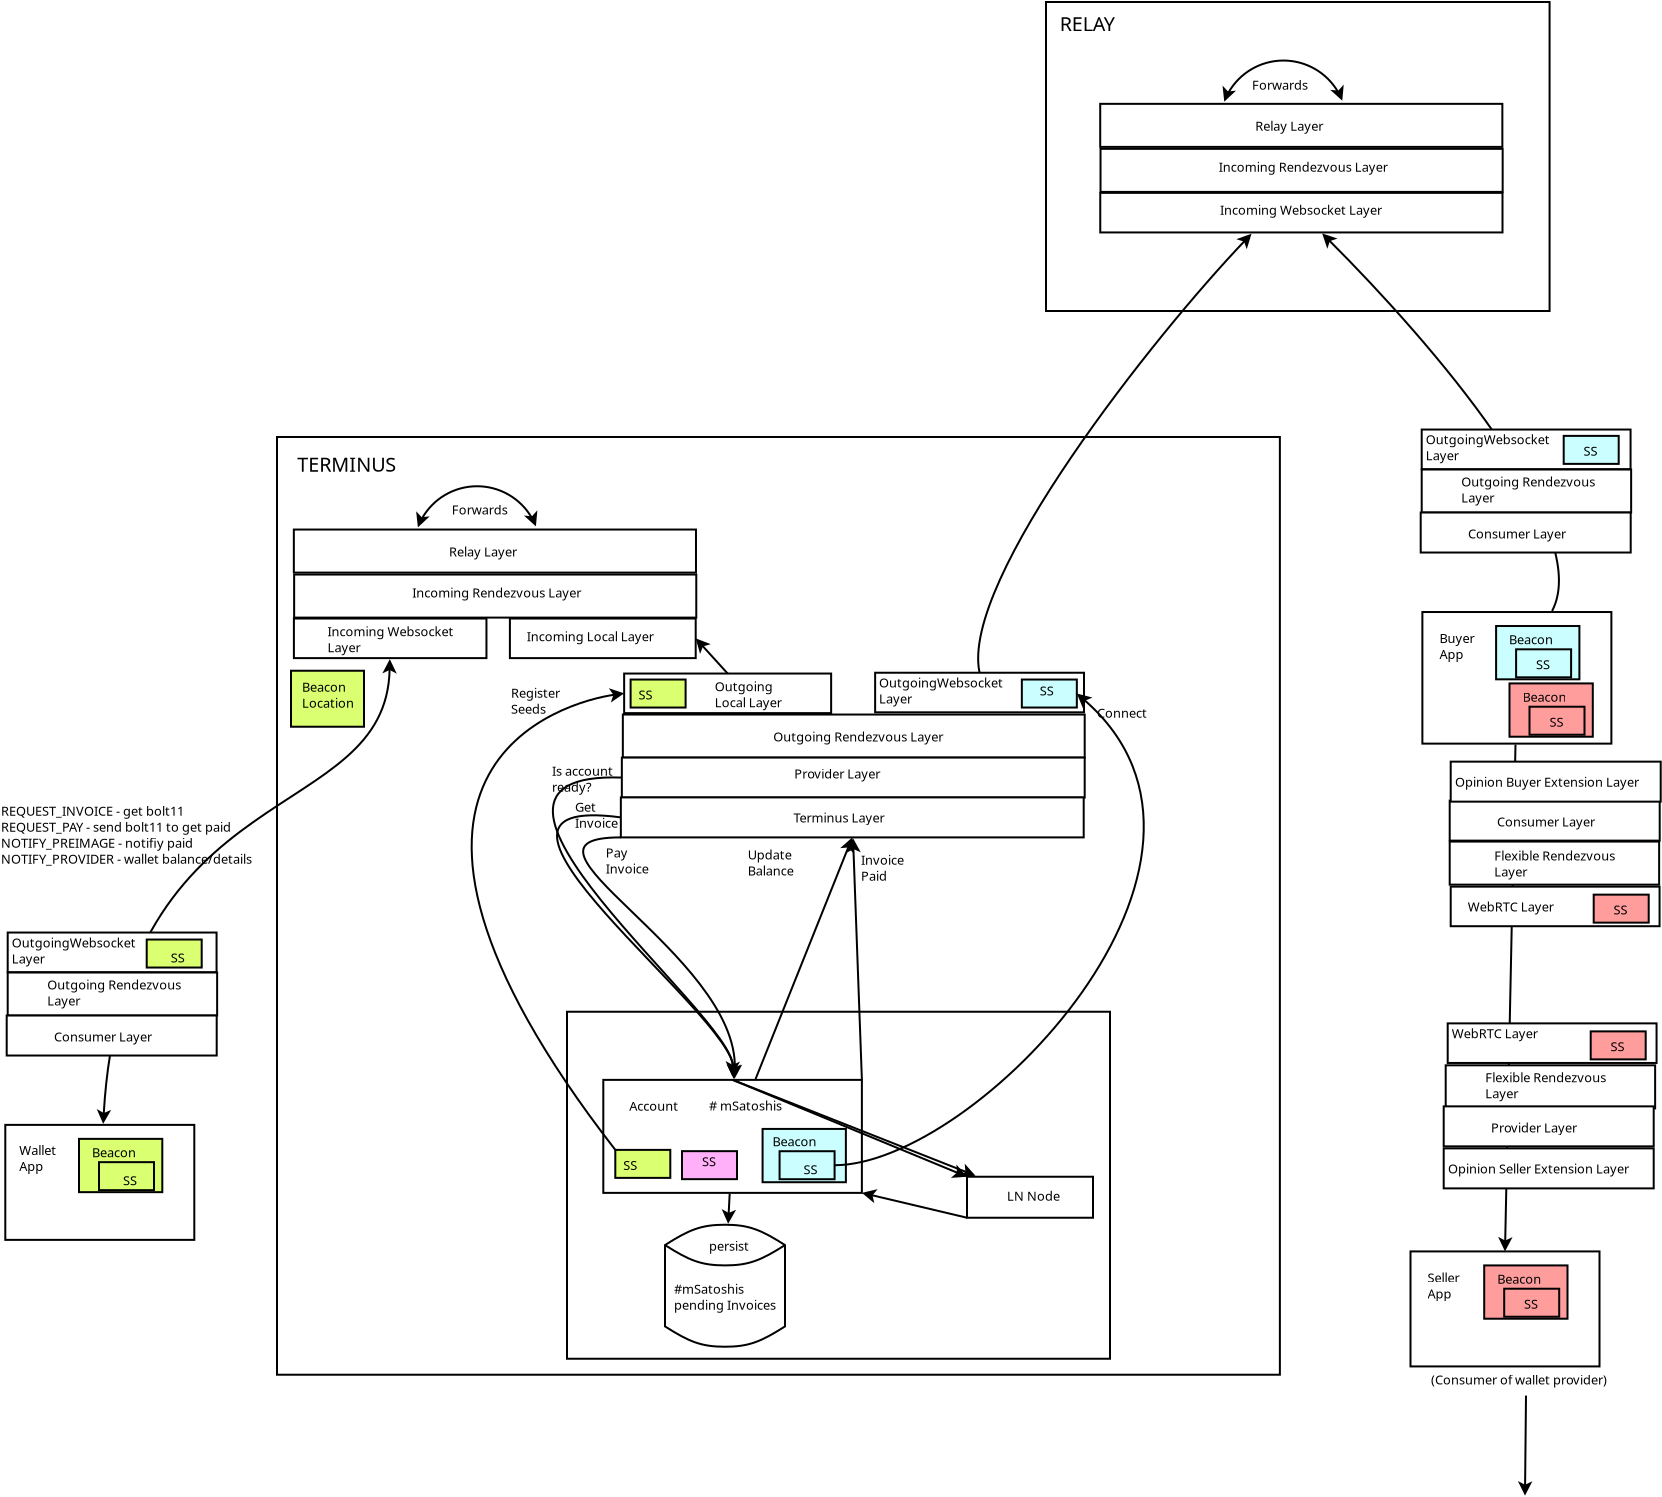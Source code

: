 <?xml version="1.0" encoding="UTF-8"?>
<dia:diagram xmlns:dia="http://www.lysator.liu.se/~alla/dia/">
  <dia:layer name="Background" visible="true" connectable="true" active="true">
    <dia:object type="Standard - Box" version="0" id="O0">
      <dia:attribute name="obj_pos">
        <dia:point val="65.585,5.269"/>
      </dia:attribute>
      <dia:attribute name="obj_bb">
        <dia:rectangle val="65.535,5.219;90.814,20.768"/>
      </dia:attribute>
      <dia:attribute name="elem_corner">
        <dia:point val="65.585,5.269"/>
      </dia:attribute>
      <dia:attribute name="elem_width">
        <dia:real val="25.179"/>
      </dia:attribute>
      <dia:attribute name="elem_height">
        <dia:real val="15.45"/>
      </dia:attribute>
      <dia:attribute name="show_background">
        <dia:boolean val="true"/>
      </dia:attribute>
    </dia:object>
    <dia:object type="Standard - Box" version="0" id="O1">
      <dia:attribute name="obj_pos">
        <dia:point val="27.135,27.018"/>
      </dia:attribute>
      <dia:attribute name="obj_bb">
        <dia:rectangle val="27.085,26.968;77.329,73.956"/>
      </dia:attribute>
      <dia:attribute name="elem_corner">
        <dia:point val="27.135,27.018"/>
      </dia:attribute>
      <dia:attribute name="elem_width">
        <dia:real val="50.144"/>
      </dia:attribute>
      <dia:attribute name="elem_height">
        <dia:real val="46.887"/>
      </dia:attribute>
      <dia:attribute name="show_background">
        <dia:boolean val="true"/>
      </dia:attribute>
    </dia:object>
    <dia:object type="Standard - Box" version="0" id="O2">
      <dia:attribute name="obj_pos">
        <dia:point val="41.635,55.756"/>
      </dia:attribute>
      <dia:attribute name="obj_bb">
        <dia:rectangle val="41.585,55.706;68.835,73.156"/>
      </dia:attribute>
      <dia:attribute name="elem_corner">
        <dia:point val="41.635,55.756"/>
      </dia:attribute>
      <dia:attribute name="elem_width">
        <dia:real val="27.15"/>
      </dia:attribute>
      <dia:attribute name="elem_height">
        <dia:real val="17.35"/>
      </dia:attribute>
      <dia:attribute name="show_background">
        <dia:boolean val="true"/>
      </dia:attribute>
    </dia:object>
    <dia:object type="Standard - Line" version="0" id="O3">
      <dia:attribute name="obj_pos">
        <dia:point val="89.06,42.4"/>
      </dia:attribute>
      <dia:attribute name="obj_bb">
        <dia:rectangle val="88.189,42.349;89.111,67.791"/>
      </dia:attribute>
      <dia:attribute name="conn_endpoints">
        <dia:point val="89.06,42.4"/>
        <dia:point val="88.535,67.74"/>
      </dia:attribute>
      <dia:attribute name="numcp">
        <dia:int val="1"/>
      </dia:attribute>
      <dia:attribute name="end_arrow">
        <dia:enum val="22"/>
      </dia:attribute>
      <dia:attribute name="end_arrow_length">
        <dia:real val="0.5"/>
      </dia:attribute>
      <dia:attribute name="end_arrow_width">
        <dia:real val="0.5"/>
      </dia:attribute>
      <dia:connections>
        <dia:connection handle="0" to="O9" connection="8"/>
        <dia:connection handle="1" to="O17" connection="1"/>
      </dia:connections>
    </dia:object>
    <dia:object type="Standard - Text" version="1" id="O4">
      <dia:attribute name="obj_pos">
        <dia:point val="35.875,30.898"/>
      </dia:attribute>
      <dia:attribute name="obj_bb">
        <dia:rectangle val="35.875,30.302;38.782,31.05"/>
      </dia:attribute>
      <dia:attribute name="text">
        <dia:composite type="text">
          <dia:attribute name="string">
            <dia:string>#Forwards#</dia:string>
          </dia:attribute>
          <dia:attribute name="font">
            <dia:font family="sans" style="0" name="Helvetica"/>
          </dia:attribute>
          <dia:attribute name="height">
            <dia:real val="0.8"/>
          </dia:attribute>
          <dia:attribute name="pos">
            <dia:point val="35.875,30.898"/>
          </dia:attribute>
          <dia:attribute name="color">
            <dia:color val="#000000ff"/>
          </dia:attribute>
          <dia:attribute name="alignment">
            <dia:enum val="0"/>
          </dia:attribute>
        </dia:composite>
      </dia:attribute>
      <dia:attribute name="valign">
        <dia:enum val="3"/>
      </dia:attribute>
    </dia:object>
    <dia:object type="Standard - Text" version="1" id="O5">
      <dia:attribute name="obj_pos">
        <dia:point val="28.15,28.762"/>
      </dia:attribute>
      <dia:attribute name="obj_bb">
        <dia:rectangle val="28.15,27.845;33.3,28.997"/>
      </dia:attribute>
      <dia:attribute name="text">
        <dia:composite type="text">
          <dia:attribute name="string">
            <dia:string>#TERMINUS#</dia:string>
          </dia:attribute>
          <dia:attribute name="font">
            <dia:font family="sans" style="0" name="Helvetica"/>
          </dia:attribute>
          <dia:attribute name="height">
            <dia:real val="1.235"/>
          </dia:attribute>
          <dia:attribute name="pos">
            <dia:point val="28.15,28.762"/>
          </dia:attribute>
          <dia:attribute name="color">
            <dia:color val="#000000ff"/>
          </dia:attribute>
          <dia:attribute name="alignment">
            <dia:enum val="0"/>
          </dia:attribute>
        </dia:composite>
      </dia:attribute>
      <dia:attribute name="valign">
        <dia:enum val="3"/>
      </dia:attribute>
    </dia:object>
    <dia:object type="Standard - BezierLine" version="0" id="O6">
      <dia:attribute name="obj_pos">
        <dia:point val="18.275,64.287"/>
      </dia:attribute>
      <dia:attribute name="obj_bb">
        <dia:rectangle val="18.39,38.074;32.826,61.416"/>
      </dia:attribute>
      <dia:attribute name="bez_points">
        <dia:point val="18.275,64.287"/>
        <dia:point val="19.285,46.656"/>
        <dia:point val="32.644,45.485"/>
        <dia:point val="32.794,37.086"/>
      </dia:attribute>
      <dia:attribute name="corner_types">
        <dia:enum val="0"/>
        <dia:enum val="0"/>
      </dia:attribute>
      <dia:attribute name="start_arrow">
        <dia:enum val="22"/>
      </dia:attribute>
      <dia:attribute name="start_arrow_length">
        <dia:real val="0.5"/>
      </dia:attribute>
      <dia:attribute name="start_arrow_width">
        <dia:real val="0.5"/>
      </dia:attribute>
      <dia:attribute name="end_arrow">
        <dia:enum val="22"/>
      </dia:attribute>
      <dia:attribute name="end_arrow_length">
        <dia:real val="0.5"/>
      </dia:attribute>
      <dia:attribute name="end_arrow_width">
        <dia:real val="0.5"/>
      </dia:attribute>
      <dia:connections>
        <dia:connection handle="0" to="O86" connection="8"/>
        <dia:connection handle="3" to="O67" connection="8"/>
      </dia:connections>
    </dia:object>
    <dia:object type="Standard - Arc" version="0" id="O7">
      <dia:attribute name="obj_pos">
        <dia:point val="40.08,31.488"/>
      </dia:attribute>
      <dia:attribute name="obj_bb">
        <dia:rectangle val="34.088,29.43;40.16,31.588"/>
      </dia:attribute>
      <dia:attribute name="conn_endpoints">
        <dia:point val="40.08,31.488"/>
        <dia:point val="34.179,31.538"/>
      </dia:attribute>
      <dia:attribute name="curve_distance">
        <dia:real val="2.032"/>
      </dia:attribute>
      <dia:attribute name="start_arrow">
        <dia:enum val="22"/>
      </dia:attribute>
      <dia:attribute name="start_arrow_length">
        <dia:real val="0.5"/>
      </dia:attribute>
      <dia:attribute name="start_arrow_width">
        <dia:real val="0.5"/>
      </dia:attribute>
      <dia:attribute name="end_arrow">
        <dia:enum val="22"/>
      </dia:attribute>
      <dia:attribute name="end_arrow_length">
        <dia:real val="0.5"/>
      </dia:attribute>
      <dia:attribute name="end_arrow_width">
        <dia:real val="0.5"/>
      </dia:attribute>
    </dia:object>
    <dia:object type="Standard - BezierLine" version="0" id="O8">
      <dia:attribute name="obj_pos">
        <dia:point val="89.129,39.06"/>
      </dia:attribute>
      <dia:attribute name="obj_bb">
        <dia:rectangle val="79.321,16.768;91.281,35.788"/>
      </dia:attribute>
      <dia:attribute name="bez_points">
        <dia:point val="89.129,39.06"/>
        <dia:point val="91.24,35.053"/>
        <dia:point val="83.86,21.306"/>
        <dia:point val="78.354,15.801"/>
      </dia:attribute>
      <dia:attribute name="corner_types">
        <dia:enum val="0"/>
        <dia:enum val="0"/>
      </dia:attribute>
      <dia:attribute name="end_arrow">
        <dia:enum val="22"/>
      </dia:attribute>
      <dia:attribute name="end_arrow_length">
        <dia:real val="0.5"/>
      </dia:attribute>
      <dia:attribute name="end_arrow_width">
        <dia:real val="0.5"/>
      </dia:attribute>
      <dia:connections>
        <dia:connection handle="0" to="O9" connection="8"/>
        <dia:connection handle="3" to="O98" connection="8"/>
      </dia:connections>
    </dia:object>
    <dia:object type="Standard - Box" version="0" id="O9">
      <dia:attribute name="obj_pos">
        <dia:point val="84.404,35.77"/>
      </dia:attribute>
      <dia:attribute name="obj_bb">
        <dia:rectangle val="84.355,35.72;93.904,42.4"/>
      </dia:attribute>
      <dia:attribute name="elem_corner">
        <dia:point val="84.404,35.77"/>
      </dia:attribute>
      <dia:attribute name="elem_width">
        <dia:real val="9.45"/>
      </dia:attribute>
      <dia:attribute name="elem_height">
        <dia:real val="6.58"/>
      </dia:attribute>
      <dia:attribute name="show_background">
        <dia:boolean val="true"/>
      </dia:attribute>
    </dia:object>
    <dia:object type="Standard - Box" version="0" id="O10">
      <dia:attribute name="obj_pos">
        <dia:point val="88.09,36.47"/>
      </dia:attribute>
      <dia:attribute name="obj_bb">
        <dia:rectangle val="88.04,36.42;92.305,39.185"/>
      </dia:attribute>
      <dia:attribute name="elem_corner">
        <dia:point val="88.09,36.47"/>
      </dia:attribute>
      <dia:attribute name="elem_width">
        <dia:real val="4.165"/>
      </dia:attribute>
      <dia:attribute name="elem_height">
        <dia:real val="2.665"/>
      </dia:attribute>
      <dia:attribute name="inner_color">
        <dia:color val="#cbfeffff"/>
      </dia:attribute>
      <dia:attribute name="show_background">
        <dia:boolean val="true"/>
      </dia:attribute>
    </dia:object>
    <dia:object type="Standard - Text" version="1" id="O11">
      <dia:attribute name="obj_pos">
        <dia:point val="88.74,37.385"/>
      </dia:attribute>
      <dia:attribute name="obj_bb">
        <dia:rectangle val="88.74,36.79;91.117,37.538"/>
      </dia:attribute>
      <dia:attribute name="text">
        <dia:composite type="text">
          <dia:attribute name="string">
            <dia:string>#Beacon#</dia:string>
          </dia:attribute>
          <dia:attribute name="font">
            <dia:font family="sans" style="0" name="Helvetica"/>
          </dia:attribute>
          <dia:attribute name="height">
            <dia:real val="0.8"/>
          </dia:attribute>
          <dia:attribute name="pos">
            <dia:point val="88.74,37.385"/>
          </dia:attribute>
          <dia:attribute name="color">
            <dia:color val="#000000ff"/>
          </dia:attribute>
          <dia:attribute name="alignment">
            <dia:enum val="0"/>
          </dia:attribute>
        </dia:composite>
      </dia:attribute>
      <dia:attribute name="valign">
        <dia:enum val="3"/>
      </dia:attribute>
    </dia:object>
    <dia:object type="Standard - Text" version="1" id="O12">
      <dia:attribute name="obj_pos">
        <dia:point val="85.254,37.32"/>
      </dia:attribute>
      <dia:attribute name="obj_bb">
        <dia:rectangle val="85.254,36.725;87.139,38.273"/>
      </dia:attribute>
      <dia:attribute name="text">
        <dia:composite type="text">
          <dia:attribute name="string">
            <dia:string>#Buyer
App#</dia:string>
          </dia:attribute>
          <dia:attribute name="font">
            <dia:font family="sans" style="0" name="Helvetica"/>
          </dia:attribute>
          <dia:attribute name="height">
            <dia:real val="0.8"/>
          </dia:attribute>
          <dia:attribute name="pos">
            <dia:point val="85.254,37.32"/>
          </dia:attribute>
          <dia:attribute name="color">
            <dia:color val="#000000ff"/>
          </dia:attribute>
          <dia:attribute name="alignment">
            <dia:enum val="0"/>
          </dia:attribute>
        </dia:composite>
      </dia:attribute>
      <dia:attribute name="valign">
        <dia:enum val="3"/>
      </dia:attribute>
    </dia:object>
    <dia:object type="Standard - Box" version="0" id="O13">
      <dia:attribute name="obj_pos">
        <dia:point val="89.09,37.635"/>
      </dia:attribute>
      <dia:attribute name="obj_bb">
        <dia:rectangle val="89.04,37.585;91.889,39.085"/>
      </dia:attribute>
      <dia:attribute name="elem_corner">
        <dia:point val="89.09,37.635"/>
      </dia:attribute>
      <dia:attribute name="elem_width">
        <dia:real val="2.75"/>
      </dia:attribute>
      <dia:attribute name="elem_height">
        <dia:real val="1.4"/>
      </dia:attribute>
      <dia:attribute name="inner_color">
        <dia:color val="#cbfeffff"/>
      </dia:attribute>
      <dia:attribute name="show_background">
        <dia:boolean val="true"/>
      </dia:attribute>
    </dia:object>
    <dia:object type="Standard - Text" version="1" id="O14">
      <dia:attribute name="obj_pos">
        <dia:point val="90.085,38.633"/>
      </dia:attribute>
      <dia:attribute name="obj_bb">
        <dia:rectangle val="90.085,38.038;90.9,38.785"/>
      </dia:attribute>
      <dia:attribute name="text">
        <dia:composite type="text">
          <dia:attribute name="string">
            <dia:string>#SS#</dia:string>
          </dia:attribute>
          <dia:attribute name="font">
            <dia:font family="sans" style="0" name="Helvetica"/>
          </dia:attribute>
          <dia:attribute name="height">
            <dia:real val="0.8"/>
          </dia:attribute>
          <dia:attribute name="pos">
            <dia:point val="90.085,38.633"/>
          </dia:attribute>
          <dia:attribute name="color">
            <dia:color val="#000000ff"/>
          </dia:attribute>
          <dia:attribute name="alignment">
            <dia:enum val="0"/>
          </dia:attribute>
        </dia:composite>
      </dia:attribute>
      <dia:attribute name="valign">
        <dia:enum val="3"/>
      </dia:attribute>
    </dia:object>
    <dia:object type="Standard - Box" version="0" id="O15">
      <dia:attribute name="obj_pos">
        <dia:point val="88.76,39.34"/>
      </dia:attribute>
      <dia:attribute name="obj_bb">
        <dia:rectangle val="88.71,39.29;92.975,42.055"/>
      </dia:attribute>
      <dia:attribute name="elem_corner">
        <dia:point val="88.76,39.34"/>
      </dia:attribute>
      <dia:attribute name="elem_width">
        <dia:real val="4.165"/>
      </dia:attribute>
      <dia:attribute name="elem_height">
        <dia:real val="2.665"/>
      </dia:attribute>
      <dia:attribute name="inner_color">
        <dia:color val="#ff9d9dff"/>
      </dia:attribute>
      <dia:attribute name="show_background">
        <dia:boolean val="true"/>
      </dia:attribute>
    </dia:object>
    <dia:object type="Standard - Text" version="1" id="O16">
      <dia:attribute name="obj_pos">
        <dia:point val="89.41,40.255"/>
      </dia:attribute>
      <dia:attribute name="obj_bb">
        <dia:rectangle val="89.41,39.66;91.788,40.407"/>
      </dia:attribute>
      <dia:attribute name="text">
        <dia:composite type="text">
          <dia:attribute name="string">
            <dia:string>#Beacon#</dia:string>
          </dia:attribute>
          <dia:attribute name="font">
            <dia:font family="sans" style="0" name="Helvetica"/>
          </dia:attribute>
          <dia:attribute name="height">
            <dia:real val="0.8"/>
          </dia:attribute>
          <dia:attribute name="pos">
            <dia:point val="89.41,40.255"/>
          </dia:attribute>
          <dia:attribute name="color">
            <dia:color val="#000000ff"/>
          </dia:attribute>
          <dia:attribute name="alignment">
            <dia:enum val="0"/>
          </dia:attribute>
        </dia:composite>
      </dia:attribute>
      <dia:attribute name="valign">
        <dia:enum val="3"/>
      </dia:attribute>
    </dia:object>
    <dia:object type="Standard - Box" version="0" id="O17">
      <dia:attribute name="obj_pos">
        <dia:point val="83.81,67.74"/>
      </dia:attribute>
      <dia:attribute name="obj_bb">
        <dia:rectangle val="83.76,67.69;93.31,73.54"/>
      </dia:attribute>
      <dia:attribute name="elem_corner">
        <dia:point val="83.81,67.74"/>
      </dia:attribute>
      <dia:attribute name="elem_width">
        <dia:real val="9.45"/>
      </dia:attribute>
      <dia:attribute name="elem_height">
        <dia:real val="5.75"/>
      </dia:attribute>
      <dia:attribute name="show_background">
        <dia:boolean val="true"/>
      </dia:attribute>
    </dia:object>
    <dia:object type="Standard - Box" version="0" id="O18">
      <dia:attribute name="obj_pos">
        <dia:point val="87.495,68.44"/>
      </dia:attribute>
      <dia:attribute name="obj_bb">
        <dia:rectangle val="87.445,68.39;91.71,71.155"/>
      </dia:attribute>
      <dia:attribute name="elem_corner">
        <dia:point val="87.495,68.44"/>
      </dia:attribute>
      <dia:attribute name="elem_width">
        <dia:real val="4.165"/>
      </dia:attribute>
      <dia:attribute name="elem_height">
        <dia:real val="2.665"/>
      </dia:attribute>
      <dia:attribute name="inner_color">
        <dia:color val="#ff9d9dff"/>
      </dia:attribute>
      <dia:attribute name="show_background">
        <dia:boolean val="true"/>
      </dia:attribute>
    </dia:object>
    <dia:object type="Standard - Text" version="1" id="O19">
      <dia:attribute name="obj_pos">
        <dia:point val="88.145,69.355"/>
      </dia:attribute>
      <dia:attribute name="obj_bb">
        <dia:rectangle val="88.145,68.76;90.523,69.507"/>
      </dia:attribute>
      <dia:attribute name="text">
        <dia:composite type="text">
          <dia:attribute name="string">
            <dia:string>#Beacon#</dia:string>
          </dia:attribute>
          <dia:attribute name="font">
            <dia:font family="sans" style="0" name="Helvetica"/>
          </dia:attribute>
          <dia:attribute name="height">
            <dia:real val="0.8"/>
          </dia:attribute>
          <dia:attribute name="pos">
            <dia:point val="88.145,69.355"/>
          </dia:attribute>
          <dia:attribute name="color">
            <dia:color val="#000000ff"/>
          </dia:attribute>
          <dia:attribute name="alignment">
            <dia:enum val="0"/>
          </dia:attribute>
        </dia:composite>
      </dia:attribute>
      <dia:attribute name="valign">
        <dia:enum val="3"/>
      </dia:attribute>
    </dia:object>
    <dia:object type="Standard - Text" version="1" id="O20">
      <dia:attribute name="obj_pos">
        <dia:point val="84.66,69.29"/>
      </dia:attribute>
      <dia:attribute name="obj_bb">
        <dia:rectangle val="84.66,68.695;86.478,70.243"/>
      </dia:attribute>
      <dia:attribute name="text">
        <dia:composite type="text">
          <dia:attribute name="string">
            <dia:string>#Seller
App#</dia:string>
          </dia:attribute>
          <dia:attribute name="font">
            <dia:font family="sans" style="0" name="Helvetica"/>
          </dia:attribute>
          <dia:attribute name="height">
            <dia:real val="0.8"/>
          </dia:attribute>
          <dia:attribute name="pos">
            <dia:point val="84.66,69.29"/>
          </dia:attribute>
          <dia:attribute name="color">
            <dia:color val="#000000ff"/>
          </dia:attribute>
          <dia:attribute name="alignment">
            <dia:enum val="0"/>
          </dia:attribute>
        </dia:composite>
      </dia:attribute>
      <dia:attribute name="valign">
        <dia:enum val="3"/>
      </dia:attribute>
    </dia:object>
    <dia:object type="Standard - Box" version="0" id="O21">
      <dia:attribute name="obj_pos">
        <dia:point val="88.495,69.605"/>
      </dia:attribute>
      <dia:attribute name="obj_bb">
        <dia:rectangle val="88.445,69.555;91.295,71.055"/>
      </dia:attribute>
      <dia:attribute name="elem_corner">
        <dia:point val="88.495,69.605"/>
      </dia:attribute>
      <dia:attribute name="elem_width">
        <dia:real val="2.75"/>
      </dia:attribute>
      <dia:attribute name="elem_height">
        <dia:real val="1.4"/>
      </dia:attribute>
      <dia:attribute name="inner_color">
        <dia:color val="#ff9d9dff"/>
      </dia:attribute>
      <dia:attribute name="show_background">
        <dia:boolean val="true"/>
      </dia:attribute>
    </dia:object>
    <dia:object type="Standard - Text" version="1" id="O22">
      <dia:attribute name="obj_pos">
        <dia:point val="89.49,70.603"/>
      </dia:attribute>
      <dia:attribute name="obj_bb">
        <dia:rectangle val="89.49,70.007;90.305,70.755"/>
      </dia:attribute>
      <dia:attribute name="text">
        <dia:composite type="text">
          <dia:attribute name="string">
            <dia:string>#SS#</dia:string>
          </dia:attribute>
          <dia:attribute name="font">
            <dia:font family="sans" style="0" name="Helvetica"/>
          </dia:attribute>
          <dia:attribute name="height">
            <dia:real val="0.8"/>
          </dia:attribute>
          <dia:attribute name="pos">
            <dia:point val="89.49,70.603"/>
          </dia:attribute>
          <dia:attribute name="color">
            <dia:color val="#000000ff"/>
          </dia:attribute>
          <dia:attribute name="alignment">
            <dia:enum val="0"/>
          </dia:attribute>
        </dia:composite>
      </dia:attribute>
      <dia:attribute name="valign">
        <dia:enum val="3"/>
      </dia:attribute>
    </dia:object>
    <dia:object type="Standard - Line" version="0" id="O23">
      <dia:attribute name="obj_pos">
        <dia:point val="89.585,74.95"/>
      </dia:attribute>
      <dia:attribute name="obj_bb">
        <dia:rectangle val="89.181,74.9;89.904,80.001"/>
      </dia:attribute>
      <dia:attribute name="conn_endpoints">
        <dia:point val="89.585,74.95"/>
        <dia:point val="89.535,79.95"/>
      </dia:attribute>
      <dia:attribute name="numcp">
        <dia:int val="1"/>
      </dia:attribute>
      <dia:attribute name="end_arrow">
        <dia:enum val="22"/>
      </dia:attribute>
      <dia:attribute name="end_arrow_length">
        <dia:real val="0.5"/>
      </dia:attribute>
      <dia:attribute name="end_arrow_width">
        <dia:real val="0.5"/>
      </dia:attribute>
    </dia:object>
    <dia:object type="Standard - Text" version="1" id="O24">
      <dia:attribute name="obj_pos">
        <dia:point val="84.835,74.4"/>
      </dia:attribute>
      <dia:attribute name="obj_bb">
        <dia:rectangle val="84.835,73.805;94.408,74.552"/>
      </dia:attribute>
      <dia:attribute name="text">
        <dia:composite type="text">
          <dia:attribute name="string">
            <dia:string>#(Consumer of wallet provider)#</dia:string>
          </dia:attribute>
          <dia:attribute name="font">
            <dia:font family="sans" style="0" name="Helvetica"/>
          </dia:attribute>
          <dia:attribute name="height">
            <dia:real val="0.8"/>
          </dia:attribute>
          <dia:attribute name="pos">
            <dia:point val="84.835,74.4"/>
          </dia:attribute>
          <dia:attribute name="color">
            <dia:color val="#000000ff"/>
          </dia:attribute>
          <dia:attribute name="alignment">
            <dia:enum val="0"/>
          </dia:attribute>
        </dia:composite>
      </dia:attribute>
      <dia:attribute name="valign">
        <dia:enum val="3"/>
      </dia:attribute>
    </dia:object>
    <dia:group>
      <dia:attribute name="meta">
        <dia:composite type="dict"/>
      </dia:attribute>
      <dia:attribute name="matrix"/>
      <dia:object type="Standard - Box" version="0" id="O25">
        <dia:attribute name="obj_pos">
          <dia:point val="27.835,38.706"/>
        </dia:attribute>
        <dia:attribute name="obj_bb">
          <dia:rectangle val="27.785,38.656;31.535,41.556"/>
        </dia:attribute>
        <dia:attribute name="elem_corner">
          <dia:point val="27.835,38.706"/>
        </dia:attribute>
        <dia:attribute name="elem_width">
          <dia:real val="3.65"/>
        </dia:attribute>
        <dia:attribute name="elem_height">
          <dia:real val="2.8"/>
        </dia:attribute>
        <dia:attribute name="inner_color">
          <dia:color val="#daff70ff"/>
        </dia:attribute>
        <dia:attribute name="show_background">
          <dia:boolean val="true"/>
        </dia:attribute>
      </dia:object>
      <dia:object type="Standard - Text" version="1" id="O26">
        <dia:attribute name="obj_pos">
          <dia:point val="28.385,39.756"/>
        </dia:attribute>
        <dia:attribute name="obj_bb">
          <dia:rectangle val="28.385,39.161;31.095,40.708"/>
        </dia:attribute>
        <dia:attribute name="text">
          <dia:composite type="text">
            <dia:attribute name="string">
              <dia:string>#Beacon
Location#</dia:string>
            </dia:attribute>
            <dia:attribute name="font">
              <dia:font family="sans" style="0" name="Helvetica"/>
            </dia:attribute>
            <dia:attribute name="height">
              <dia:real val="0.8"/>
            </dia:attribute>
            <dia:attribute name="pos">
              <dia:point val="28.385,39.756"/>
            </dia:attribute>
            <dia:attribute name="color">
              <dia:color val="#000000ff"/>
            </dia:attribute>
            <dia:attribute name="alignment">
              <dia:enum val="0"/>
            </dia:attribute>
          </dia:composite>
        </dia:attribute>
        <dia:attribute name="valign">
          <dia:enum val="3"/>
        </dia:attribute>
      </dia:object>
    </dia:group>
    <dia:object type="Standard - Box" version="0" id="O27">
      <dia:attribute name="obj_pos">
        <dia:point val="61.635,64.006"/>
      </dia:attribute>
      <dia:attribute name="obj_bb">
        <dia:rectangle val="61.585,63.956;67.985,66.106"/>
      </dia:attribute>
      <dia:attribute name="elem_corner">
        <dia:point val="61.635,64.006"/>
      </dia:attribute>
      <dia:attribute name="elem_width">
        <dia:real val="6.3"/>
      </dia:attribute>
      <dia:attribute name="elem_height">
        <dia:real val="2.05"/>
      </dia:attribute>
      <dia:attribute name="show_background">
        <dia:boolean val="true"/>
      </dia:attribute>
    </dia:object>
    <dia:object type="Standard - Text" version="1" id="O28">
      <dia:attribute name="obj_pos">
        <dia:point val="63.635,65.206"/>
      </dia:attribute>
      <dia:attribute name="obj_bb">
        <dia:rectangle val="63.635,64.611;66.35,65.358"/>
      </dia:attribute>
      <dia:attribute name="text">
        <dia:composite type="text">
          <dia:attribute name="string">
            <dia:string>#LN Node#</dia:string>
          </dia:attribute>
          <dia:attribute name="font">
            <dia:font family="sans" style="0" name="Helvetica"/>
          </dia:attribute>
          <dia:attribute name="height">
            <dia:real val="0.8"/>
          </dia:attribute>
          <dia:attribute name="pos">
            <dia:point val="63.635,65.206"/>
          </dia:attribute>
          <dia:attribute name="color">
            <dia:color val="#000000ff"/>
          </dia:attribute>
          <dia:attribute name="alignment">
            <dia:enum val="0"/>
          </dia:attribute>
        </dia:composite>
      </dia:attribute>
      <dia:attribute name="valign">
        <dia:enum val="3"/>
      </dia:attribute>
    </dia:object>
    <dia:object type="Standard - Box" version="0" id="O29">
      <dia:attribute name="obj_pos">
        <dia:point val="43.45,59.163"/>
      </dia:attribute>
      <dia:attribute name="obj_bb">
        <dia:rectangle val="43.4,59.112;56.429,64.862"/>
      </dia:attribute>
      <dia:attribute name="elem_corner">
        <dia:point val="43.45,59.163"/>
      </dia:attribute>
      <dia:attribute name="elem_width">
        <dia:real val="12.929"/>
      </dia:attribute>
      <dia:attribute name="elem_height">
        <dia:real val="5.65"/>
      </dia:attribute>
      <dia:attribute name="show_background">
        <dia:boolean val="true"/>
      </dia:attribute>
    </dia:object>
    <dia:object type="Standard - Text" version="1" id="O30">
      <dia:attribute name="obj_pos">
        <dia:point val="44.75,60.712"/>
      </dia:attribute>
      <dia:attribute name="obj_bb">
        <dia:rectangle val="44.75,60.117;47.335,60.865"/>
      </dia:attribute>
      <dia:attribute name="text">
        <dia:composite type="text">
          <dia:attribute name="string">
            <dia:string>#Account#</dia:string>
          </dia:attribute>
          <dia:attribute name="font">
            <dia:font family="sans" style="0" name="Helvetica"/>
          </dia:attribute>
          <dia:attribute name="height">
            <dia:real val="0.8"/>
          </dia:attribute>
          <dia:attribute name="pos">
            <dia:point val="44.75,60.712"/>
          </dia:attribute>
          <dia:attribute name="color">
            <dia:color val="#000000ff"/>
          </dia:attribute>
          <dia:attribute name="alignment">
            <dia:enum val="0"/>
          </dia:attribute>
        </dia:composite>
      </dia:attribute>
      <dia:attribute name="valign">
        <dia:enum val="3"/>
      </dia:attribute>
    </dia:object>
    <dia:object type="Standard - Box" version="0" id="O31">
      <dia:attribute name="obj_pos">
        <dia:point val="47.385,62.727"/>
      </dia:attribute>
      <dia:attribute name="obj_bb">
        <dia:rectangle val="47.335,62.678;50.185,64.177"/>
      </dia:attribute>
      <dia:attribute name="elem_corner">
        <dia:point val="47.385,62.727"/>
      </dia:attribute>
      <dia:attribute name="elem_width">
        <dia:real val="2.75"/>
      </dia:attribute>
      <dia:attribute name="elem_height">
        <dia:real val="1.4"/>
      </dia:attribute>
      <dia:attribute name="inner_color">
        <dia:color val="#ffb0f8ff"/>
      </dia:attribute>
      <dia:attribute name="show_background">
        <dia:boolean val="true"/>
      </dia:attribute>
    </dia:object>
    <dia:object type="Standard - Text" version="1" id="O32">
      <dia:attribute name="obj_pos">
        <dia:point val="48.385,63.477"/>
      </dia:attribute>
      <dia:attribute name="obj_bb">
        <dia:rectangle val="48.385,62.883;49.2,63.63"/>
      </dia:attribute>
      <dia:attribute name="text">
        <dia:composite type="text">
          <dia:attribute name="string">
            <dia:string>#SS#</dia:string>
          </dia:attribute>
          <dia:attribute name="font">
            <dia:font family="sans" style="0" name="Helvetica"/>
          </dia:attribute>
          <dia:attribute name="height">
            <dia:real val="0.8"/>
          </dia:attribute>
          <dia:attribute name="pos">
            <dia:point val="48.385,63.477"/>
          </dia:attribute>
          <dia:attribute name="color">
            <dia:color val="#000000ff"/>
          </dia:attribute>
          <dia:attribute name="alignment">
            <dia:enum val="0"/>
          </dia:attribute>
        </dia:composite>
      </dia:attribute>
      <dia:attribute name="valign">
        <dia:enum val="3"/>
      </dia:attribute>
    </dia:object>
    <dia:object type="Standard - Box" version="0" id="O33">
      <dia:attribute name="obj_pos">
        <dia:point val="51.414,61.615"/>
      </dia:attribute>
      <dia:attribute name="obj_bb">
        <dia:rectangle val="51.364,61.565;55.63,64.33"/>
      </dia:attribute>
      <dia:attribute name="elem_corner">
        <dia:point val="51.414,61.615"/>
      </dia:attribute>
      <dia:attribute name="elem_width">
        <dia:real val="4.165"/>
      </dia:attribute>
      <dia:attribute name="elem_height">
        <dia:real val="2.665"/>
      </dia:attribute>
      <dia:attribute name="inner_color">
        <dia:color val="#cbfeffff"/>
      </dia:attribute>
      <dia:attribute name="show_background">
        <dia:boolean val="true"/>
      </dia:attribute>
    </dia:object>
    <dia:object type="Standard - Text" version="1" id="O34">
      <dia:attribute name="obj_pos">
        <dia:point val="51.914,62.48"/>
      </dia:attribute>
      <dia:attribute name="obj_bb">
        <dia:rectangle val="51.914,61.885;54.292,62.633"/>
      </dia:attribute>
      <dia:attribute name="text">
        <dia:composite type="text">
          <dia:attribute name="string">
            <dia:string>#Beacon#</dia:string>
          </dia:attribute>
          <dia:attribute name="font">
            <dia:font family="sans" style="0" name="Helvetica"/>
          </dia:attribute>
          <dia:attribute name="height">
            <dia:real val="0.8"/>
          </dia:attribute>
          <dia:attribute name="pos">
            <dia:point val="51.914,62.48"/>
          </dia:attribute>
          <dia:attribute name="color">
            <dia:color val="#000000ff"/>
          </dia:attribute>
          <dia:attribute name="alignment">
            <dia:enum val="0"/>
          </dia:attribute>
        </dia:composite>
      </dia:attribute>
      <dia:attribute name="valign">
        <dia:enum val="3"/>
      </dia:attribute>
    </dia:object>
    <dia:object type="Standard - Box" version="0" id="O35">
      <dia:attribute name="obj_pos">
        <dia:point val="52.264,62.73"/>
      </dia:attribute>
      <dia:attribute name="obj_bb">
        <dia:rectangle val="52.215,62.68;55.065,64.18"/>
      </dia:attribute>
      <dia:attribute name="elem_corner">
        <dia:point val="52.264,62.73"/>
      </dia:attribute>
      <dia:attribute name="elem_width">
        <dia:real val="2.75"/>
      </dia:attribute>
      <dia:attribute name="elem_height">
        <dia:real val="1.4"/>
      </dia:attribute>
      <dia:attribute name="inner_color">
        <dia:color val="#cbfeffff"/>
      </dia:attribute>
      <dia:attribute name="show_background">
        <dia:boolean val="true"/>
      </dia:attribute>
    </dia:object>
    <dia:object type="Standard - Text" version="1" id="O36">
      <dia:attribute name="obj_pos">
        <dia:point val="53.465,63.88"/>
      </dia:attribute>
      <dia:attribute name="obj_bb">
        <dia:rectangle val="53.465,63.285;54.279,64.032"/>
      </dia:attribute>
      <dia:attribute name="text">
        <dia:composite type="text">
          <dia:attribute name="string">
            <dia:string>#SS#</dia:string>
          </dia:attribute>
          <dia:attribute name="font">
            <dia:font family="sans" style="0" name="Helvetica"/>
          </dia:attribute>
          <dia:attribute name="height">
            <dia:real val="0.8"/>
          </dia:attribute>
          <dia:attribute name="pos">
            <dia:point val="53.465,63.88"/>
          </dia:attribute>
          <dia:attribute name="color">
            <dia:color val="#000000ff"/>
          </dia:attribute>
          <dia:attribute name="alignment">
            <dia:enum val="0"/>
          </dia:attribute>
        </dia:composite>
      </dia:attribute>
      <dia:attribute name="valign">
        <dia:enum val="3"/>
      </dia:attribute>
    </dia:object>
    <dia:object type="Standard - Text" version="1" id="O37">
      <dia:attribute name="obj_pos">
        <dia:point val="48.73,60.7"/>
      </dia:attribute>
      <dia:attribute name="obj_bb">
        <dia:rectangle val="48.73,60.105;52.782,60.852"/>
      </dia:attribute>
      <dia:attribute name="text">
        <dia:composite type="text">
          <dia:attribute name="string">
            <dia:string>## mSatoshis#</dia:string>
          </dia:attribute>
          <dia:attribute name="font">
            <dia:font family="sans" style="0" name="Helvetica"/>
          </dia:attribute>
          <dia:attribute name="height">
            <dia:real val="0.8"/>
          </dia:attribute>
          <dia:attribute name="pos">
            <dia:point val="48.73,60.7"/>
          </dia:attribute>
          <dia:attribute name="color">
            <dia:color val="#000000ff"/>
          </dia:attribute>
          <dia:attribute name="alignment">
            <dia:enum val="0"/>
          </dia:attribute>
        </dia:composite>
      </dia:attribute>
      <dia:attribute name="valign">
        <dia:enum val="3"/>
      </dia:attribute>
    </dia:object>
    <dia:object type="Standard - BezierLine" version="0" id="O38">
      <dia:attribute name="obj_pos">
        <dia:point val="44.377,44.048"/>
      </dia:attribute>
      <dia:attribute name="obj_bb">
        <dia:rectangle val="40.878,43.991;50.284,58.956"/>
      </dia:attribute>
      <dia:attribute name="bez_points">
        <dia:point val="44.377,44.048"/>
        <dia:point val="34.12,43.69"/>
        <dia:point val="50.017,55.956"/>
        <dia:point val="49.892,58.956"/>
      </dia:attribute>
      <dia:attribute name="corner_types">
        <dia:enum val="0"/>
        <dia:enum val="0"/>
      </dia:attribute>
      <dia:attribute name="end_arrow">
        <dia:enum val="22"/>
      </dia:attribute>
      <dia:attribute name="end_arrow_length">
        <dia:real val="0.5"/>
      </dia:attribute>
      <dia:attribute name="end_arrow_width">
        <dia:real val="0.5"/>
      </dia:attribute>
      <dia:connections>
        <dia:connection handle="0" to="O137" connection="3"/>
      </dia:connections>
    </dia:object>
    <dia:object type="Standard - Text" version="1" id="O39">
      <dia:attribute name="obj_pos">
        <dia:point val="52.207,50.462"/>
      </dia:attribute>
      <dia:attribute name="obj_bb">
        <dia:rectangle val="52.207,49.867;52.207,50.615"/>
      </dia:attribute>
      <dia:attribute name="text">
        <dia:composite type="text">
          <dia:attribute name="string">
            <dia:string>##</dia:string>
          </dia:attribute>
          <dia:attribute name="font">
            <dia:font family="sans" style="0" name="Helvetica"/>
          </dia:attribute>
          <dia:attribute name="height">
            <dia:real val="0.8"/>
          </dia:attribute>
          <dia:attribute name="pos">
            <dia:point val="52.207,50.462"/>
          </dia:attribute>
          <dia:attribute name="color">
            <dia:color val="#000000ff"/>
          </dia:attribute>
          <dia:attribute name="alignment">
            <dia:enum val="0"/>
          </dia:attribute>
        </dia:composite>
      </dia:attribute>
      <dia:attribute name="valign">
        <dia:enum val="3"/>
      </dia:attribute>
      <dia:connections>
        <dia:connection handle="0" to="O1" connection="8"/>
      </dia:connections>
    </dia:object>
    <dia:object type="Standard - Text" version="1" id="O40">
      <dia:attribute name="obj_pos">
        <dia:point val="40.885,43.956"/>
      </dia:attribute>
      <dia:attribute name="obj_bb">
        <dia:rectangle val="40.885,43.361;44.16,44.908"/>
      </dia:attribute>
      <dia:attribute name="text">
        <dia:composite type="text">
          <dia:attribute name="string">
            <dia:string>#Is account
ready?#</dia:string>
          </dia:attribute>
          <dia:attribute name="font">
            <dia:font family="sans" style="0" name="Helvetica"/>
          </dia:attribute>
          <dia:attribute name="height">
            <dia:real val="0.8"/>
          </dia:attribute>
          <dia:attribute name="pos">
            <dia:point val="40.885,43.956"/>
          </dia:attribute>
          <dia:attribute name="color">
            <dia:color val="#000000ff"/>
          </dia:attribute>
          <dia:attribute name="alignment">
            <dia:enum val="0"/>
          </dia:attribute>
        </dia:composite>
      </dia:attribute>
      <dia:attribute name="valign">
        <dia:enum val="3"/>
      </dia:attribute>
    </dia:object>
    <dia:object type="Standard - BezierLine" version="0" id="O41">
      <dia:attribute name="obj_pos">
        <dia:point val="44.327,46.039"/>
      </dia:attribute>
      <dia:attribute name="obj_bb">
        <dia:rectangle val="41.087,45.885;50.015,59.165"/>
      </dia:attribute>
      <dia:attribute name="bez_points">
        <dia:point val="44.327,46.039"/>
        <dia:point val="34.67,44.74"/>
        <dia:point val="49.97,58.79"/>
        <dia:point val="49.915,61.987"/>
      </dia:attribute>
      <dia:attribute name="corner_types">
        <dia:enum val="0"/>
        <dia:enum val="0"/>
      </dia:attribute>
      <dia:attribute name="end_arrow">
        <dia:enum val="22"/>
      </dia:attribute>
      <dia:attribute name="end_arrow_length">
        <dia:real val="0.5"/>
      </dia:attribute>
      <dia:attribute name="end_arrow_width">
        <dia:real val="0.5"/>
      </dia:attribute>
      <dia:connections>
        <dia:connection handle="0" to="O139" connection="3"/>
        <dia:connection handle="3" to="O29" connection="8"/>
      </dia:connections>
    </dia:object>
    <dia:object type="Standard - Line" version="0" id="O42">
      <dia:attribute name="obj_pos">
        <dia:point val="49.915,59.163"/>
      </dia:attribute>
      <dia:attribute name="obj_bb">
        <dia:rectangle val="49.849,59.097;61.7,64.074"/>
      </dia:attribute>
      <dia:attribute name="conn_endpoints">
        <dia:point val="49.915,59.163"/>
        <dia:point val="61.635,64.006"/>
      </dia:attribute>
      <dia:attribute name="numcp">
        <dia:int val="1"/>
      </dia:attribute>
      <dia:attribute name="end_arrow">
        <dia:enum val="22"/>
      </dia:attribute>
      <dia:attribute name="end_arrow_length">
        <dia:real val="0.5"/>
      </dia:attribute>
      <dia:attribute name="end_arrow_width">
        <dia:real val="0.5"/>
      </dia:attribute>
      <dia:connections>
        <dia:connection handle="0" to="O29" connection="1"/>
        <dia:connection handle="1" to="O27" connection="0"/>
      </dia:connections>
    </dia:object>
    <dia:object type="Standard - Text" version="1" id="O43">
      <dia:attribute name="obj_pos">
        <dia:point val="42.035,45.756"/>
      </dia:attribute>
      <dia:attribute name="obj_bb">
        <dia:rectangle val="42.035,45.161;44.328,46.708"/>
      </dia:attribute>
      <dia:attribute name="text">
        <dia:composite type="text">
          <dia:attribute name="string">
            <dia:string>#Get
Invoice#</dia:string>
          </dia:attribute>
          <dia:attribute name="font">
            <dia:font family="sans" style="0" name="Helvetica"/>
          </dia:attribute>
          <dia:attribute name="height">
            <dia:real val="0.8"/>
          </dia:attribute>
          <dia:attribute name="pos">
            <dia:point val="42.035,45.756"/>
          </dia:attribute>
          <dia:attribute name="color">
            <dia:color val="#000000ff"/>
          </dia:attribute>
          <dia:attribute name="alignment">
            <dia:enum val="0"/>
          </dia:attribute>
        </dia:composite>
      </dia:attribute>
      <dia:attribute name="valign">
        <dia:enum val="3"/>
      </dia:attribute>
    </dia:object>
    <dia:object type="Standard - BezierLine" version="0" id="O44">
      <dia:attribute name="obj_pos">
        <dia:point val="44.327,47.039"/>
      </dia:attribute>
      <dia:attribute name="obj_bb">
        <dia:rectangle val="42.392,46.989;50.063,59.164"/>
      </dia:attribute>
      <dia:attribute name="bez_points">
        <dia:point val="44.327,47.039"/>
        <dia:point val="37.835,47.039"/>
        <dia:point val="50.12,55.79"/>
        <dia:point val="49.915,61.987"/>
      </dia:attribute>
      <dia:attribute name="corner_types">
        <dia:enum val="0"/>
        <dia:enum val="0"/>
      </dia:attribute>
      <dia:attribute name="end_arrow">
        <dia:enum val="22"/>
      </dia:attribute>
      <dia:attribute name="end_arrow_length">
        <dia:real val="0.5"/>
      </dia:attribute>
      <dia:attribute name="end_arrow_width">
        <dia:real val="0.5"/>
      </dia:attribute>
      <dia:connections>
        <dia:connection handle="0" to="O139" connection="5"/>
        <dia:connection handle="3" to="O29" connection="8"/>
      </dia:connections>
    </dia:object>
    <dia:object type="Standard - Line" version="0" id="O45">
      <dia:attribute name="obj_pos">
        <dia:point val="49.915,59.163"/>
      </dia:attribute>
      <dia:attribute name="obj_bb">
        <dia:rectangle val="49.85,59.098;62.125,64.034"/>
      </dia:attribute>
      <dia:attribute name="conn_endpoints">
        <dia:point val="49.915,59.163"/>
        <dia:point val="62.06,63.956"/>
      </dia:attribute>
      <dia:attribute name="numcp">
        <dia:int val="1"/>
      </dia:attribute>
      <dia:attribute name="end_arrow">
        <dia:enum val="22"/>
      </dia:attribute>
      <dia:attribute name="end_arrow_length">
        <dia:real val="0.5"/>
      </dia:attribute>
      <dia:attribute name="end_arrow_width">
        <dia:real val="0.5"/>
      </dia:attribute>
      <dia:connections>
        <dia:connection handle="0" to="O29" connection="1"/>
        <dia:connection handle="1" to="O27" connection="8"/>
      </dia:connections>
    </dia:object>
    <dia:object type="Standard - Text" version="1" id="O46">
      <dia:attribute name="obj_pos">
        <dia:point val="43.57,48.041"/>
      </dia:attribute>
      <dia:attribute name="obj_bb">
        <dia:rectangle val="43.57,47.446;45.863,48.993"/>
      </dia:attribute>
      <dia:attribute name="text">
        <dia:composite type="text">
          <dia:attribute name="string">
            <dia:string>#Pay
Invoice#</dia:string>
          </dia:attribute>
          <dia:attribute name="font">
            <dia:font family="sans" style="0" name="Helvetica"/>
          </dia:attribute>
          <dia:attribute name="height">
            <dia:real val="0.8"/>
          </dia:attribute>
          <dia:attribute name="pos">
            <dia:point val="43.57,48.041"/>
          </dia:attribute>
          <dia:attribute name="color">
            <dia:color val="#000000ff"/>
          </dia:attribute>
          <dia:attribute name="alignment">
            <dia:enum val="0"/>
          </dia:attribute>
        </dia:composite>
      </dia:attribute>
      <dia:attribute name="valign">
        <dia:enum val="3"/>
      </dia:attribute>
    </dia:object>
    <dia:object type="Standard - Line" version="0" id="O47">
      <dia:attribute name="obj_pos">
        <dia:point val="56.38,59.163"/>
      </dia:attribute>
      <dia:attribute name="obj_bb">
        <dia:rectangle val="55.602,47.026;56.431,59.214"/>
      </dia:attribute>
      <dia:attribute name="conn_endpoints">
        <dia:point val="56.38,59.163"/>
        <dia:point val="55.937,47.077"/>
      </dia:attribute>
      <dia:attribute name="numcp">
        <dia:int val="1"/>
      </dia:attribute>
      <dia:attribute name="end_arrow">
        <dia:enum val="22"/>
      </dia:attribute>
      <dia:attribute name="end_arrow_length">
        <dia:real val="0.5"/>
      </dia:attribute>
      <dia:attribute name="end_arrow_width">
        <dia:real val="0.5"/>
      </dia:attribute>
      <dia:connections>
        <dia:connection handle="0" to="O29" connection="2"/>
        <dia:connection handle="1" to="O139" connection="8"/>
      </dia:connections>
    </dia:object>
    <dia:object type="Standard - Text" version="1" id="O48">
      <dia:attribute name="obj_pos">
        <dia:point val="56.335,48.406"/>
      </dia:attribute>
      <dia:attribute name="obj_bb">
        <dia:rectangle val="56.335,47.811;58.628,49.358"/>
      </dia:attribute>
      <dia:attribute name="text">
        <dia:composite type="text">
          <dia:attribute name="string">
            <dia:string>#Invoice
Paid#</dia:string>
          </dia:attribute>
          <dia:attribute name="font">
            <dia:font family="sans" style="0" name="Helvetica"/>
          </dia:attribute>
          <dia:attribute name="height">
            <dia:real val="0.8"/>
          </dia:attribute>
          <dia:attribute name="pos">
            <dia:point val="56.335,48.406"/>
          </dia:attribute>
          <dia:attribute name="color">
            <dia:color val="#000000ff"/>
          </dia:attribute>
          <dia:attribute name="alignment">
            <dia:enum val="0"/>
          </dia:attribute>
        </dia:composite>
      </dia:attribute>
      <dia:attribute name="valign">
        <dia:enum val="3"/>
      </dia:attribute>
    </dia:object>
    <dia:object type="Standard - Line" version="0" id="O49">
      <dia:attribute name="obj_pos">
        <dia:point val="61.635,66.056"/>
      </dia:attribute>
      <dia:attribute name="obj_bb">
        <dia:rectangle val="56.319,64.627;61.695,66.116"/>
      </dia:attribute>
      <dia:attribute name="conn_endpoints">
        <dia:point val="61.635,66.056"/>
        <dia:point val="56.38,64.812"/>
      </dia:attribute>
      <dia:attribute name="numcp">
        <dia:int val="1"/>
      </dia:attribute>
      <dia:attribute name="end_arrow">
        <dia:enum val="22"/>
      </dia:attribute>
      <dia:attribute name="end_arrow_length">
        <dia:real val="0.5"/>
      </dia:attribute>
      <dia:attribute name="end_arrow_width">
        <dia:real val="0.5"/>
      </dia:attribute>
      <dia:connections>
        <dia:connection handle="0" to="O27" connection="5"/>
        <dia:connection handle="1" to="O29" connection="7"/>
      </dia:connections>
    </dia:object>
    <dia:object type="Standard - Line" version="0" id="O50">
      <dia:attribute name="obj_pos">
        <dia:point val="49.769,64.862"/>
      </dia:attribute>
      <dia:attribute name="obj_bb">
        <dia:rectangle val="49.368,64.809;50.091,66.412"/>
      </dia:attribute>
      <dia:attribute name="conn_endpoints">
        <dia:point val="49.769,64.862"/>
        <dia:point val="49.693,66.359"/>
      </dia:attribute>
      <dia:attribute name="numcp">
        <dia:int val="1"/>
      </dia:attribute>
      <dia:attribute name="end_arrow">
        <dia:enum val="22"/>
      </dia:attribute>
      <dia:attribute name="end_arrow_length">
        <dia:real val="0.5"/>
      </dia:attribute>
      <dia:attribute name="end_arrow_width">
        <dia:real val="0.5"/>
      </dia:attribute>
      <dia:connections>
        <dia:connection handle="0" to="O29" connection="8"/>
        <dia:connection handle="1" to="O51" connection="16"/>
      </dia:connections>
    </dia:object>
    <dia:group>
      <dia:attribute name="meta">
        <dia:composite type="dict"/>
      </dia:attribute>
      <dia:attribute name="matrix"/>
      <dia:object type="Flowchart - Magnetic Disk" version="1" id="O51">
        <dia:attribute name="obj_pos">
          <dia:point val="46.535,66.406"/>
        </dia:attribute>
        <dia:attribute name="obj_bb">
          <dia:rectangle val="46.435,66.306;52.635,72.606"/>
        </dia:attribute>
        <dia:attribute name="meta">
          <dia:composite type="dict"/>
        </dia:attribute>
        <dia:attribute name="elem_corner">
          <dia:point val="46.535,66.406"/>
        </dia:attribute>
        <dia:attribute name="elem_width">
          <dia:real val="6.0"/>
        </dia:attribute>
        <dia:attribute name="elem_height">
          <dia:real val="6.1"/>
        </dia:attribute>
        <dia:attribute name="line_width">
          <dia:real val="0.1"/>
        </dia:attribute>
        <dia:attribute name="line_colour">
          <dia:color val="#000000ff"/>
        </dia:attribute>
        <dia:attribute name="fill_colour">
          <dia:color val="#ffffffff"/>
        </dia:attribute>
        <dia:attribute name="show_background">
          <dia:boolean val="true"/>
        </dia:attribute>
        <dia:attribute name="line_style">
          <dia:enum val="0"/>
          <dia:real val="1"/>
        </dia:attribute>
        <dia:attribute name="padding">
          <dia:real val="0.1"/>
        </dia:attribute>
        <dia:attribute name="text">
          <dia:composite type="text">
            <dia:attribute name="string">
              <dia:string>##</dia:string>
            </dia:attribute>
            <dia:attribute name="font">
              <dia:font family="sans" style="0" name="Helvetica"/>
            </dia:attribute>
            <dia:attribute name="height">
              <dia:real val="0.8"/>
            </dia:attribute>
            <dia:attribute name="pos">
              <dia:point val="49.535,70.164"/>
            </dia:attribute>
            <dia:attribute name="color">
              <dia:color val="#000000ff"/>
            </dia:attribute>
            <dia:attribute name="alignment">
              <dia:enum val="1"/>
            </dia:attribute>
          </dia:composite>
        </dia:attribute>
        <dia:attribute name="text_fitting">
          <dia:enum val="1"/>
        </dia:attribute>
        <dia:attribute name="flip_horizontal">
          <dia:boolean val="false"/>
        </dia:attribute>
        <dia:attribute name="flip_vertical">
          <dia:boolean val="false"/>
        </dia:attribute>
        <dia:attribute name="subscale">
          <dia:real val="1"/>
        </dia:attribute>
      </dia:object>
      <dia:object type="Standard - Text" version="1" id="O52">
        <dia:attribute name="obj_pos">
          <dia:point val="46.985,69.856"/>
        </dia:attribute>
        <dia:attribute name="obj_bb">
          <dia:rectangle val="46.985,69.261;52.418,70.808"/>
        </dia:attribute>
        <dia:attribute name="text">
          <dia:composite type="text">
            <dia:attribute name="string">
              <dia:string>##mSatoshis
pending Invoices#</dia:string>
            </dia:attribute>
            <dia:attribute name="font">
              <dia:font family="sans" style="0" name="Helvetica"/>
            </dia:attribute>
            <dia:attribute name="height">
              <dia:real val="0.8"/>
            </dia:attribute>
            <dia:attribute name="pos">
              <dia:point val="46.985,69.856"/>
            </dia:attribute>
            <dia:attribute name="color">
              <dia:color val="#000000ff"/>
            </dia:attribute>
            <dia:attribute name="alignment">
              <dia:enum val="0"/>
            </dia:attribute>
          </dia:composite>
        </dia:attribute>
        <dia:attribute name="valign">
          <dia:enum val="3"/>
        </dia:attribute>
      </dia:object>
    </dia:group>
    <dia:object type="Standard - Text" version="1" id="O53">
      <dia:attribute name="obj_pos">
        <dia:point val="48.735,67.706"/>
      </dia:attribute>
      <dia:attribute name="obj_bb">
        <dia:rectangle val="48.735,67.111;50.893,67.858"/>
      </dia:attribute>
      <dia:attribute name="text">
        <dia:composite type="text">
          <dia:attribute name="string">
            <dia:string>#persist#</dia:string>
          </dia:attribute>
          <dia:attribute name="font">
            <dia:font family="sans" style="0" name="Helvetica"/>
          </dia:attribute>
          <dia:attribute name="height">
            <dia:real val="0.8"/>
          </dia:attribute>
          <dia:attribute name="pos">
            <dia:point val="48.735,67.706"/>
          </dia:attribute>
          <dia:attribute name="color">
            <dia:color val="#000000ff"/>
          </dia:attribute>
          <dia:attribute name="alignment">
            <dia:enum val="0"/>
          </dia:attribute>
        </dia:composite>
      </dia:attribute>
      <dia:attribute name="valign">
        <dia:enum val="3"/>
      </dia:attribute>
    </dia:object>
    <dia:object type="Standard - Box" version="0" id="O54">
      <dia:attribute name="obj_pos">
        <dia:point val="44.492,38.846"/>
      </dia:attribute>
      <dia:attribute name="obj_bb">
        <dia:rectangle val="44.442,38.796;54.892,40.875"/>
      </dia:attribute>
      <dia:attribute name="elem_corner">
        <dia:point val="44.492,38.846"/>
      </dia:attribute>
      <dia:attribute name="elem_width">
        <dia:real val="10.35"/>
      </dia:attribute>
      <dia:attribute name="elem_height">
        <dia:real val="1.979"/>
      </dia:attribute>
      <dia:attribute name="show_background">
        <dia:boolean val="true"/>
      </dia:attribute>
    </dia:object>
    <dia:object type="Standard - Text" version="1" id="O55">
      <dia:attribute name="obj_pos">
        <dia:point val="49.025,39.737"/>
      </dia:attribute>
      <dia:attribute name="obj_bb">
        <dia:rectangle val="49.025,39.124;52.698,40.727"/>
      </dia:attribute>
      <dia:attribute name="text">
        <dia:composite type="text">
          <dia:attribute name="string">
            <dia:string>#Outgoing
Local Layer#</dia:string>
          </dia:attribute>
          <dia:attribute name="font">
            <dia:font family="sans" style="0" name="Helvetica"/>
          </dia:attribute>
          <dia:attribute name="height">
            <dia:real val="0.8"/>
          </dia:attribute>
          <dia:attribute name="pos">
            <dia:point val="49.025,39.737"/>
          </dia:attribute>
          <dia:attribute name="color">
            <dia:color val="#000000ff"/>
          </dia:attribute>
          <dia:attribute name="alignment">
            <dia:enum val="0"/>
          </dia:attribute>
        </dia:composite>
      </dia:attribute>
      <dia:attribute name="valign">
        <dia:enum val="3"/>
      </dia:attribute>
    </dia:object>
    <dia:group>
      <dia:attribute name="meta">
        <dia:composite type="dict"/>
      </dia:attribute>
      <dia:attribute name="matrix"/>
      <dia:object type="Standard - Box" version="0" id="O56">
        <dia:attribute name="obj_pos">
          <dia:point val="57.042,38.806"/>
        </dia:attribute>
        <dia:attribute name="obj_bb">
          <dia:rectangle val="56.992,38.756;67.535,40.835"/>
        </dia:attribute>
        <dia:attribute name="elem_corner">
          <dia:point val="57.042,38.806"/>
        </dia:attribute>
        <dia:attribute name="elem_width">
          <dia:real val="10.443"/>
        </dia:attribute>
        <dia:attribute name="elem_height">
          <dia:real val="1.979"/>
        </dia:attribute>
        <dia:attribute name="show_background">
          <dia:boolean val="true"/>
        </dia:attribute>
      </dia:object>
      <dia:object type="Standard - Text" version="1" id="O57">
        <dia:attribute name="obj_pos">
          <dia:point val="57.239,39.547"/>
        </dia:attribute>
        <dia:attribute name="obj_bb">
          <dia:rectangle val="57.239,38.953;63.657,40.5"/>
        </dia:attribute>
        <dia:attribute name="text">
          <dia:composite type="text">
            <dia:attribute name="string">
              <dia:string>#OutgoingWebsocket
Layer#</dia:string>
            </dia:attribute>
            <dia:attribute name="font">
              <dia:font family="sans" style="0" name="Helvetica"/>
            </dia:attribute>
            <dia:attribute name="height">
              <dia:real val="0.8"/>
            </dia:attribute>
            <dia:attribute name="pos">
              <dia:point val="57.239,39.547"/>
            </dia:attribute>
            <dia:attribute name="color">
              <dia:color val="#000000ff"/>
            </dia:attribute>
            <dia:attribute name="alignment">
              <dia:enum val="0"/>
            </dia:attribute>
          </dia:composite>
        </dia:attribute>
        <dia:attribute name="valign">
          <dia:enum val="3"/>
        </dia:attribute>
      </dia:object>
      <dia:group>
        <dia:attribute name="meta">
          <dia:composite type="dict"/>
        </dia:attribute>
        <dia:attribute name="matrix"/>
        <dia:object type="Standard - Box" version="0" id="O58">
          <dia:attribute name="obj_pos">
            <dia:point val="64.377,39.146"/>
          </dia:attribute>
          <dia:attribute name="obj_bb">
            <dia:rectangle val="64.327,39.096;67.177,40.596"/>
          </dia:attribute>
          <dia:attribute name="elem_corner">
            <dia:point val="64.377,39.146"/>
          </dia:attribute>
          <dia:attribute name="elem_width">
            <dia:real val="2.75"/>
          </dia:attribute>
          <dia:attribute name="elem_height">
            <dia:real val="1.4"/>
          </dia:attribute>
          <dia:attribute name="inner_color">
            <dia:color val="#cbfeffff"/>
          </dia:attribute>
          <dia:attribute name="show_background">
            <dia:boolean val="true"/>
          </dia:attribute>
        </dia:object>
        <dia:object type="Standard - Text" version="1" id="O59">
          <dia:attribute name="obj_pos">
            <dia:point val="65.272,39.943"/>
          </dia:attribute>
          <dia:attribute name="obj_bb">
            <dia:rectangle val="65.272,39.348;66.087,40.096"/>
          </dia:attribute>
          <dia:attribute name="text">
            <dia:composite type="text">
              <dia:attribute name="string">
                <dia:string>#SS#</dia:string>
              </dia:attribute>
              <dia:attribute name="font">
                <dia:font family="sans" style="0" name="Helvetica"/>
              </dia:attribute>
              <dia:attribute name="height">
                <dia:real val="0.8"/>
              </dia:attribute>
              <dia:attribute name="pos">
                <dia:point val="65.272,39.943"/>
              </dia:attribute>
              <dia:attribute name="color">
                <dia:color val="#000000ff"/>
              </dia:attribute>
              <dia:attribute name="alignment">
                <dia:enum val="0"/>
              </dia:attribute>
            </dia:composite>
          </dia:attribute>
          <dia:attribute name="valign">
            <dia:enum val="3"/>
          </dia:attribute>
        </dia:object>
      </dia:group>
    </dia:group>
    <dia:object type="Standard - Box" version="0" id="O60">
      <dia:attribute name="obj_pos">
        <dia:point val="38.78,36.096"/>
      </dia:attribute>
      <dia:attribute name="obj_bb">
        <dia:rectangle val="38.73,36.046;48.12,38.125"/>
      </dia:attribute>
      <dia:attribute name="elem_corner">
        <dia:point val="38.78,36.096"/>
      </dia:attribute>
      <dia:attribute name="elem_width">
        <dia:real val="9.29"/>
      </dia:attribute>
      <dia:attribute name="elem_height">
        <dia:real val="1.979"/>
      </dia:attribute>
      <dia:attribute name="show_background">
        <dia:boolean val="true"/>
      </dia:attribute>
    </dia:object>
    <dia:object type="Standard - Text" version="1" id="O61">
      <dia:attribute name="obj_pos">
        <dia:point val="39.625,37.237"/>
      </dia:attribute>
      <dia:attribute name="obj_bb">
        <dia:rectangle val="39.625,36.624;46.453,37.427"/>
      </dia:attribute>
      <dia:attribute name="text">
        <dia:composite type="text">
          <dia:attribute name="string">
            <dia:string>#Incoming Local Layer#</dia:string>
          </dia:attribute>
          <dia:attribute name="font">
            <dia:font family="sans" style="0" name="Helvetica"/>
          </dia:attribute>
          <dia:attribute name="height">
            <dia:real val="0.8"/>
          </dia:attribute>
          <dia:attribute name="pos">
            <dia:point val="39.625,37.237"/>
          </dia:attribute>
          <dia:attribute name="color">
            <dia:color val="#000000ff"/>
          </dia:attribute>
          <dia:attribute name="alignment">
            <dia:enum val="0"/>
          </dia:attribute>
        </dia:composite>
      </dia:attribute>
      <dia:attribute name="valign">
        <dia:enum val="3"/>
      </dia:attribute>
    </dia:object>
    <dia:object type="Standard - Line" version="0" id="O62">
      <dia:attribute name="obj_pos">
        <dia:point val="49.667,38.846"/>
      </dia:attribute>
      <dia:attribute name="obj_bb">
        <dia:rectangle val="47.999,37.015;49.738,38.916"/>
      </dia:attribute>
      <dia:attribute name="conn_endpoints">
        <dia:point val="49.667,38.846"/>
        <dia:point val="48.07,37.086"/>
      </dia:attribute>
      <dia:attribute name="numcp">
        <dia:int val="1"/>
      </dia:attribute>
      <dia:attribute name="end_arrow">
        <dia:enum val="22"/>
      </dia:attribute>
      <dia:attribute name="end_arrow_length">
        <dia:real val="0.5"/>
      </dia:attribute>
      <dia:attribute name="end_arrow_width">
        <dia:real val="0.5"/>
      </dia:attribute>
      <dia:connections>
        <dia:connection handle="0" to="O54" connection="1"/>
        <dia:connection handle="1" to="O60" connection="4"/>
      </dia:connections>
    </dia:object>
    <dia:object type="Standard - Box" version="0" id="O63">
      <dia:attribute name="obj_pos">
        <dia:point val="27.992,33.896"/>
      </dia:attribute>
      <dia:attribute name="obj_bb">
        <dia:rectangle val="27.942,33.846;48.15,36.099"/>
      </dia:attribute>
      <dia:attribute name="elem_corner">
        <dia:point val="27.992,33.896"/>
      </dia:attribute>
      <dia:attribute name="elem_width">
        <dia:real val="20.107"/>
      </dia:attribute>
      <dia:attribute name="elem_height">
        <dia:real val="2.153"/>
      </dia:attribute>
      <dia:attribute name="show_background">
        <dia:boolean val="true"/>
      </dia:attribute>
    </dia:object>
    <dia:object type="Standard - Text" version="1" id="O64">
      <dia:attribute name="obj_pos">
        <dia:point val="33.9,35.046"/>
      </dia:attribute>
      <dia:attribute name="obj_bb">
        <dia:rectangle val="33.9,34.451;42.912,35.198"/>
      </dia:attribute>
      <dia:attribute name="text">
        <dia:composite type="text">
          <dia:attribute name="string">
            <dia:string>#Incoming Rendezvous Layer#</dia:string>
          </dia:attribute>
          <dia:attribute name="font">
            <dia:font family="sans" style="0" name="Helvetica"/>
          </dia:attribute>
          <dia:attribute name="height">
            <dia:real val="0.8"/>
          </dia:attribute>
          <dia:attribute name="pos">
            <dia:point val="33.9,35.046"/>
          </dia:attribute>
          <dia:attribute name="color">
            <dia:color val="#000000ff"/>
          </dia:attribute>
          <dia:attribute name="alignment">
            <dia:enum val="0"/>
          </dia:attribute>
        </dia:composite>
      </dia:attribute>
      <dia:attribute name="valign">
        <dia:enum val="3"/>
      </dia:attribute>
    </dia:object>
    <dia:object type="Standard - Box" version="0" id="O65">
      <dia:attribute name="obj_pos">
        <dia:point val="27.977,31.646"/>
      </dia:attribute>
      <dia:attribute name="obj_bb">
        <dia:rectangle val="27.927,31.596;48.135,33.849"/>
      </dia:attribute>
      <dia:attribute name="elem_corner">
        <dia:point val="27.977,31.646"/>
      </dia:attribute>
      <dia:attribute name="elem_width">
        <dia:real val="20.107"/>
      </dia:attribute>
      <dia:attribute name="elem_height">
        <dia:real val="2.153"/>
      </dia:attribute>
      <dia:attribute name="show_background">
        <dia:boolean val="true"/>
      </dia:attribute>
    </dia:object>
    <dia:object type="Standard - Text" version="1" id="O66">
      <dia:attribute name="obj_pos">
        <dia:point val="35.735,32.996"/>
      </dia:attribute>
      <dia:attribute name="obj_bb">
        <dia:rectangle val="35.735,32.382;39.508,33.186"/>
      </dia:attribute>
      <dia:attribute name="text">
        <dia:composite type="text">
          <dia:attribute name="string">
            <dia:string>#Relay Layer#</dia:string>
          </dia:attribute>
          <dia:attribute name="font">
            <dia:font family="sans" style="0" name="Helvetica"/>
          </dia:attribute>
          <dia:attribute name="height">
            <dia:real val="0.8"/>
          </dia:attribute>
          <dia:attribute name="pos">
            <dia:point val="35.735,32.996"/>
          </dia:attribute>
          <dia:attribute name="color">
            <dia:color val="#000000ff"/>
          </dia:attribute>
          <dia:attribute name="alignment">
            <dia:enum val="0"/>
          </dia:attribute>
        </dia:composite>
      </dia:attribute>
      <dia:attribute name="valign">
        <dia:enum val="3"/>
      </dia:attribute>
    </dia:object>
    <dia:object type="Standard - Box" version="0" id="O67">
      <dia:attribute name="obj_pos">
        <dia:point val="27.98,36.096"/>
      </dia:attribute>
      <dia:attribute name="obj_bb">
        <dia:rectangle val="27.93,36.046;37.658,38.125"/>
      </dia:attribute>
      <dia:attribute name="elem_corner">
        <dia:point val="27.98,36.096"/>
      </dia:attribute>
      <dia:attribute name="elem_width">
        <dia:real val="9.628"/>
      </dia:attribute>
      <dia:attribute name="elem_height">
        <dia:real val="1.979"/>
      </dia:attribute>
      <dia:attribute name="show_background">
        <dia:boolean val="true"/>
      </dia:attribute>
    </dia:object>
    <dia:object type="Standard - Text" version="1" id="O68">
      <dia:attribute name="obj_pos">
        <dia:point val="29.662,36.987"/>
      </dia:attribute>
      <dia:attribute name="obj_bb">
        <dia:rectangle val="29.662,36.392;36.285,37.94"/>
      </dia:attribute>
      <dia:attribute name="text">
        <dia:composite type="text">
          <dia:attribute name="string">
            <dia:string>#Incoming Websocket
Layer#</dia:string>
          </dia:attribute>
          <dia:attribute name="font">
            <dia:font family="sans" style="0" name="Helvetica"/>
          </dia:attribute>
          <dia:attribute name="height">
            <dia:real val="0.8"/>
          </dia:attribute>
          <dia:attribute name="pos">
            <dia:point val="29.662,36.987"/>
          </dia:attribute>
          <dia:attribute name="color">
            <dia:color val="#000000ff"/>
          </dia:attribute>
          <dia:attribute name="alignment">
            <dia:enum val="0"/>
          </dia:attribute>
        </dia:composite>
      </dia:attribute>
      <dia:attribute name="valign">
        <dia:enum val="3"/>
      </dia:attribute>
    </dia:object>
    <dia:object type="Standard - BezierLine" version="0" id="O69">
      <dia:attribute name="obj_pos">
        <dia:point val="55.014,63.43"/>
      </dia:attribute>
      <dia:attribute name="obj_bb">
        <dia:rectangle val="54.965,39.846;70.523,63.48"/>
      </dia:attribute>
      <dia:attribute name="bez_points">
        <dia:point val="55.014,63.43"/>
        <dia:point val="62.024,63.43"/>
        <dia:point val="76.78,48.206"/>
        <dia:point val="67.127,39.846"/>
      </dia:attribute>
      <dia:attribute name="corner_types">
        <dia:enum val="0"/>
        <dia:enum val="0"/>
      </dia:attribute>
      <dia:attribute name="end_arrow">
        <dia:enum val="22"/>
      </dia:attribute>
      <dia:attribute name="end_arrow_length">
        <dia:real val="0.5"/>
      </dia:attribute>
      <dia:attribute name="end_arrow_width">
        <dia:real val="0.5"/>
      </dia:attribute>
      <dia:connections>
        <dia:connection handle="0" to="O35" connection="4"/>
        <dia:connection handle="3" to="O58" connection="4"/>
      </dia:connections>
    </dia:object>
    <dia:object type="Standard - Text" version="1" id="O70">
      <dia:attribute name="obj_pos">
        <dia:point val="68.13,41.056"/>
      </dia:attribute>
      <dia:attribute name="obj_bb">
        <dia:rectangle val="68.13,40.461;70.777,41.208"/>
      </dia:attribute>
      <dia:attribute name="text">
        <dia:composite type="text">
          <dia:attribute name="string">
            <dia:string>#Connect#</dia:string>
          </dia:attribute>
          <dia:attribute name="font">
            <dia:font family="sans" style="0" name="Helvetica"/>
          </dia:attribute>
          <dia:attribute name="height">
            <dia:real val="0.8"/>
          </dia:attribute>
          <dia:attribute name="pos">
            <dia:point val="68.13,41.056"/>
          </dia:attribute>
          <dia:attribute name="color">
            <dia:color val="#000000ff"/>
          </dia:attribute>
          <dia:attribute name="alignment">
            <dia:enum val="0"/>
          </dia:attribute>
        </dia:composite>
      </dia:attribute>
      <dia:attribute name="valign">
        <dia:enum val="3"/>
      </dia:attribute>
    </dia:object>
    <dia:object type="Standard - BezierLine" version="0" id="O71">
      <dia:attribute name="obj_pos">
        <dia:point val="44.05,62.663"/>
      </dia:attribute>
      <dia:attribute name="obj_bb">
        <dia:rectangle val="36.819,39.579;44.492,62.733"/>
      </dia:attribute>
      <dia:attribute name="bez_points">
        <dia:point val="44.05,62.663"/>
        <dia:point val="29.185,43.506"/>
        <dia:point val="41.624,40.243"/>
        <dia:point val="44.492,39.836"/>
      </dia:attribute>
      <dia:attribute name="corner_types">
        <dia:enum val="0"/>
        <dia:enum val="0"/>
      </dia:attribute>
      <dia:attribute name="end_arrow">
        <dia:enum val="22"/>
      </dia:attribute>
      <dia:attribute name="end_arrow_length">
        <dia:real val="0.5"/>
      </dia:attribute>
      <dia:attribute name="end_arrow_width">
        <dia:real val="0.5"/>
      </dia:attribute>
      <dia:connections>
        <dia:connection handle="0" to="O73" connection="0"/>
        <dia:connection handle="3" to="O54" connection="3"/>
      </dia:connections>
    </dia:object>
    <dia:object type="Standard - Text" version="1" id="O72">
      <dia:attribute name="obj_pos">
        <dia:point val="38.83,40.056"/>
      </dia:attribute>
      <dia:attribute name="obj_bb">
        <dia:rectangle val="38.83,39.461;41.47,41.008"/>
      </dia:attribute>
      <dia:attribute name="text">
        <dia:composite type="text">
          <dia:attribute name="string">
            <dia:string>#Register
Seeds#</dia:string>
          </dia:attribute>
          <dia:attribute name="font">
            <dia:font family="sans" style="0" name="Helvetica"/>
          </dia:attribute>
          <dia:attribute name="height">
            <dia:real val="0.8"/>
          </dia:attribute>
          <dia:attribute name="pos">
            <dia:point val="38.83,40.056"/>
          </dia:attribute>
          <dia:attribute name="color">
            <dia:color val="#000000ff"/>
          </dia:attribute>
          <dia:attribute name="alignment">
            <dia:enum val="0"/>
          </dia:attribute>
        </dia:composite>
      </dia:attribute>
      <dia:attribute name="valign">
        <dia:enum val="3"/>
      </dia:attribute>
    </dia:object>
    <dia:group>
      <dia:attribute name="meta">
        <dia:composite type="dict"/>
      </dia:attribute>
      <dia:attribute name="matrix"/>
      <dia:object type="Standard - Box" version="0" id="O73">
        <dia:attribute name="obj_pos">
          <dia:point val="44.05,62.663"/>
        </dia:attribute>
        <dia:attribute name="obj_bb">
          <dia:rectangle val="44.0,62.612;46.85,64.112"/>
        </dia:attribute>
        <dia:attribute name="elem_corner">
          <dia:point val="44.05,62.663"/>
        </dia:attribute>
        <dia:attribute name="elem_width">
          <dia:real val="2.75"/>
        </dia:attribute>
        <dia:attribute name="elem_height">
          <dia:real val="1.4"/>
        </dia:attribute>
        <dia:attribute name="inner_color">
          <dia:color val="#daff70ff"/>
        </dia:attribute>
        <dia:attribute name="show_background">
          <dia:boolean val="true"/>
        </dia:attribute>
      </dia:object>
      <dia:object type="Standard - Text" version="1" id="O74">
        <dia:attribute name="obj_pos">
          <dia:point val="44.45,63.663"/>
        </dia:attribute>
        <dia:attribute name="obj_bb">
          <dia:rectangle val="44.45,63.068;45.265,63.815"/>
        </dia:attribute>
        <dia:attribute name="text">
          <dia:composite type="text">
            <dia:attribute name="string">
              <dia:string>#SS#</dia:string>
            </dia:attribute>
            <dia:attribute name="font">
              <dia:font family="sans" style="0" name="Helvetica"/>
            </dia:attribute>
            <dia:attribute name="height">
              <dia:real val="0.8"/>
            </dia:attribute>
            <dia:attribute name="pos">
              <dia:point val="44.45,63.663"/>
            </dia:attribute>
            <dia:attribute name="color">
              <dia:color val="#000000ff"/>
            </dia:attribute>
            <dia:attribute name="alignment">
              <dia:enum val="0"/>
            </dia:attribute>
          </dia:composite>
        </dia:attribute>
        <dia:attribute name="valign">
          <dia:enum val="3"/>
        </dia:attribute>
      </dia:object>
    </dia:group>
    <dia:group>
      <dia:attribute name="meta">
        <dia:composite type="dict"/>
      </dia:attribute>
      <dia:attribute name="matrix"/>
      <dia:object type="Standard - Box" version="0" id="O75">
        <dia:attribute name="obj_pos">
          <dia:point val="44.815,39.146"/>
        </dia:attribute>
        <dia:attribute name="obj_bb">
          <dia:rectangle val="44.765,39.096;47.615,40.596"/>
        </dia:attribute>
        <dia:attribute name="elem_corner">
          <dia:point val="44.815,39.146"/>
        </dia:attribute>
        <dia:attribute name="elem_width">
          <dia:real val="2.75"/>
        </dia:attribute>
        <dia:attribute name="elem_height">
          <dia:real val="1.4"/>
        </dia:attribute>
        <dia:attribute name="inner_color">
          <dia:color val="#daff70ff"/>
        </dia:attribute>
        <dia:attribute name="show_background">
          <dia:boolean val="true"/>
        </dia:attribute>
      </dia:object>
      <dia:object type="Standard - Text" version="1" id="O76">
        <dia:attribute name="obj_pos">
          <dia:point val="45.215,40.146"/>
        </dia:attribute>
        <dia:attribute name="obj_bb">
          <dia:rectangle val="45.215,39.551;46.03,40.298"/>
        </dia:attribute>
        <dia:attribute name="text">
          <dia:composite type="text">
            <dia:attribute name="string">
              <dia:string>#SS#</dia:string>
            </dia:attribute>
            <dia:attribute name="font">
              <dia:font family="sans" style="0" name="Helvetica"/>
            </dia:attribute>
            <dia:attribute name="height">
              <dia:real val="0.8"/>
            </dia:attribute>
            <dia:attribute name="pos">
              <dia:point val="45.215,40.146"/>
            </dia:attribute>
            <dia:attribute name="color">
              <dia:color val="#000000ff"/>
            </dia:attribute>
            <dia:attribute name="alignment">
              <dia:enum val="0"/>
            </dia:attribute>
          </dia:composite>
        </dia:attribute>
        <dia:attribute name="valign">
          <dia:enum val="3"/>
        </dia:attribute>
      </dia:object>
    </dia:group>
    <dia:group>
      <dia:attribute name="meta">
        <dia:composite type="dict"/>
      </dia:attribute>
      <dia:attribute name="matrix"/>
      <dia:object type="Standard - Box" version="0" id="O77">
        <dia:attribute name="obj_pos">
          <dia:point val="13.67,53.792"/>
        </dia:attribute>
        <dia:attribute name="obj_bb">
          <dia:rectangle val="13.62,53.742;24.192,55.996"/>
        </dia:attribute>
        <dia:attribute name="elem_corner">
          <dia:point val="13.67,53.792"/>
        </dia:attribute>
        <dia:attribute name="elem_width">
          <dia:real val="10.472"/>
        </dia:attribute>
        <dia:attribute name="elem_height">
          <dia:real val="2.153"/>
        </dia:attribute>
        <dia:attribute name="show_background">
          <dia:boolean val="true"/>
        </dia:attribute>
      </dia:object>
      <dia:object type="Standard - Text" version="1" id="O78">
        <dia:attribute name="obj_pos">
          <dia:point val="15.643,54.642"/>
        </dia:attribute>
        <dia:attribute name="obj_bb">
          <dia:rectangle val="15.643,54.047;22.66,55.595"/>
        </dia:attribute>
        <dia:attribute name="text">
          <dia:composite type="text">
            <dia:attribute name="string">
              <dia:string>#Outgoing Rendezvous
Layer#</dia:string>
            </dia:attribute>
            <dia:attribute name="font">
              <dia:font family="sans" style="0" name="Helvetica"/>
            </dia:attribute>
            <dia:attribute name="height">
              <dia:real val="0.8"/>
            </dia:attribute>
            <dia:attribute name="pos">
              <dia:point val="15.643,54.642"/>
            </dia:attribute>
            <dia:attribute name="color">
              <dia:color val="#000000ff"/>
            </dia:attribute>
            <dia:attribute name="alignment">
              <dia:enum val="0"/>
            </dia:attribute>
          </dia:composite>
        </dia:attribute>
        <dia:attribute name="valign">
          <dia:enum val="3"/>
        </dia:attribute>
      </dia:object>
    </dia:group>
    <dia:object type="Standard - Text" version="1" id="O79">
      <dia:attribute name="obj_pos">
        <dia:point val="18.87,56.945"/>
      </dia:attribute>
      <dia:attribute name="obj_bb">
        <dia:rectangle val="18.87,56.35;18.87,57.097"/>
      </dia:attribute>
      <dia:attribute name="text">
        <dia:composite type="text">
          <dia:attribute name="string">
            <dia:string>##</dia:string>
          </dia:attribute>
          <dia:attribute name="font">
            <dia:font family="sans" style="0" name="Helvetica"/>
          </dia:attribute>
          <dia:attribute name="height">
            <dia:real val="0.8"/>
          </dia:attribute>
          <dia:attribute name="pos">
            <dia:point val="18.87,56.945"/>
          </dia:attribute>
          <dia:attribute name="color">
            <dia:color val="#000000ff"/>
          </dia:attribute>
          <dia:attribute name="alignment">
            <dia:enum val="0"/>
          </dia:attribute>
        </dia:composite>
      </dia:attribute>
      <dia:attribute name="valign">
        <dia:enum val="3"/>
      </dia:attribute>
      <dia:connections>
        <dia:connection handle="0" to="O80" connection="8"/>
      </dia:connections>
    </dia:object>
    <dia:group>
      <dia:attribute name="meta">
        <dia:composite type="dict"/>
      </dia:attribute>
      <dia:attribute name="matrix"/>
      <dia:object type="Standard - Box" version="0" id="O80">
        <dia:attribute name="obj_pos">
          <dia:point val="13.62,55.945"/>
        </dia:attribute>
        <dia:attribute name="obj_bb">
          <dia:rectangle val="13.57,55.895;24.17,57.995"/>
        </dia:attribute>
        <dia:attribute name="elem_corner">
          <dia:point val="13.62,55.945"/>
        </dia:attribute>
        <dia:attribute name="elem_width">
          <dia:real val="10.5"/>
        </dia:attribute>
        <dia:attribute name="elem_height">
          <dia:real val="2"/>
        </dia:attribute>
        <dia:attribute name="show_background">
          <dia:boolean val="true"/>
        </dia:attribute>
      </dia:object>
      <dia:object type="Standard - Text" version="1" id="O81">
        <dia:attribute name="obj_pos">
          <dia:point val="15.989,57.245"/>
        </dia:attribute>
        <dia:attribute name="obj_bb">
          <dia:rectangle val="15.989,56.65;21.244,57.398"/>
        </dia:attribute>
        <dia:attribute name="text">
          <dia:composite type="text">
            <dia:attribute name="string">
              <dia:string>#Consumer Layer#</dia:string>
            </dia:attribute>
            <dia:attribute name="font">
              <dia:font family="sans" style="0" name="Helvetica"/>
            </dia:attribute>
            <dia:attribute name="height">
              <dia:real val="0.8"/>
            </dia:attribute>
            <dia:attribute name="pos">
              <dia:point val="15.989,57.245"/>
            </dia:attribute>
            <dia:attribute name="color">
              <dia:color val="#000000ff"/>
            </dia:attribute>
            <dia:attribute name="alignment">
              <dia:enum val="0"/>
            </dia:attribute>
          </dia:composite>
        </dia:attribute>
        <dia:attribute name="valign">
          <dia:enum val="3"/>
        </dia:attribute>
      </dia:object>
    </dia:group>
    <dia:group>
      <dia:attribute name="meta">
        <dia:composite type="dict"/>
      </dia:attribute>
      <dia:attribute name="matrix"/>
      <dia:object type="Standard - Box" version="0" id="O82">
        <dia:attribute name="obj_pos">
          <dia:point val="13.67,51.796"/>
        </dia:attribute>
        <dia:attribute name="obj_bb">
          <dia:rectangle val="13.62,51.746;24.163,53.825"/>
        </dia:attribute>
        <dia:attribute name="elem_corner">
          <dia:point val="13.67,51.796"/>
        </dia:attribute>
        <dia:attribute name="elem_width">
          <dia:real val="10.443"/>
        </dia:attribute>
        <dia:attribute name="elem_height">
          <dia:real val="1.979"/>
        </dia:attribute>
        <dia:attribute name="show_background">
          <dia:boolean val="true"/>
        </dia:attribute>
      </dia:object>
      <dia:object type="Standard - Text" version="1" id="O83">
        <dia:attribute name="obj_pos">
          <dia:point val="13.867,52.538"/>
        </dia:attribute>
        <dia:attribute name="obj_bb">
          <dia:rectangle val="13.867,51.943;20.285,53.49"/>
        </dia:attribute>
        <dia:attribute name="text">
          <dia:composite type="text">
            <dia:attribute name="string">
              <dia:string>#OutgoingWebsocket
Layer#</dia:string>
            </dia:attribute>
            <dia:attribute name="font">
              <dia:font family="sans" style="0" name="Helvetica"/>
            </dia:attribute>
            <dia:attribute name="height">
              <dia:real val="0.8"/>
            </dia:attribute>
            <dia:attribute name="pos">
              <dia:point val="13.867,52.538"/>
            </dia:attribute>
            <dia:attribute name="color">
              <dia:color val="#000000ff"/>
            </dia:attribute>
            <dia:attribute name="alignment">
              <dia:enum val="0"/>
            </dia:attribute>
          </dia:composite>
        </dia:attribute>
        <dia:attribute name="valign">
          <dia:enum val="3"/>
        </dia:attribute>
      </dia:object>
      <dia:group>
        <dia:attribute name="meta">
          <dia:composite type="dict"/>
        </dia:attribute>
        <dia:attribute name="matrix"/>
        <dia:object type="Standard - Box" version="0" id="O84">
          <dia:attribute name="obj_pos">
            <dia:point val="20.62,52.146"/>
          </dia:attribute>
          <dia:attribute name="obj_bb">
            <dia:rectangle val="20.57,52.096;23.42,53.596"/>
          </dia:attribute>
          <dia:attribute name="elem_corner">
            <dia:point val="20.62,52.146"/>
          </dia:attribute>
          <dia:attribute name="elem_width">
            <dia:real val="2.75"/>
          </dia:attribute>
          <dia:attribute name="elem_height">
            <dia:real val="1.4"/>
          </dia:attribute>
          <dia:attribute name="inner_color">
            <dia:color val="#daff70ff"/>
          </dia:attribute>
          <dia:attribute name="show_background">
            <dia:boolean val="true"/>
          </dia:attribute>
        </dia:object>
        <dia:object type="Standard - Text" version="1" id="O85">
          <dia:attribute name="obj_pos">
            <dia:point val="21.82,53.296"/>
          </dia:attribute>
          <dia:attribute name="obj_bb">
            <dia:rectangle val="21.82,52.701;22.635,53.448"/>
          </dia:attribute>
          <dia:attribute name="text">
            <dia:composite type="text">
              <dia:attribute name="string">
                <dia:string>#SS#</dia:string>
              </dia:attribute>
              <dia:attribute name="font">
                <dia:font family="sans" style="0" name="Helvetica"/>
              </dia:attribute>
              <dia:attribute name="height">
                <dia:real val="0.8"/>
              </dia:attribute>
              <dia:attribute name="pos">
                <dia:point val="21.82,53.296"/>
              </dia:attribute>
              <dia:attribute name="color">
                <dia:color val="#000000ff"/>
              </dia:attribute>
              <dia:attribute name="alignment">
                <dia:enum val="0"/>
              </dia:attribute>
            </dia:composite>
          </dia:attribute>
          <dia:attribute name="valign">
            <dia:enum val="3"/>
          </dia:attribute>
        </dia:object>
      </dia:group>
    </dia:group>
    <dia:group>
      <dia:attribute name="meta">
        <dia:composite type="dict"/>
      </dia:attribute>
      <dia:attribute name="matrix"/>
      <dia:object type="Standard - Box" version="0" id="O86">
        <dia:attribute name="obj_pos">
          <dia:point val="13.55,61.413"/>
        </dia:attribute>
        <dia:attribute name="obj_bb">
          <dia:rectangle val="13.5,61.362;23.05,67.213"/>
        </dia:attribute>
        <dia:attribute name="elem_corner">
          <dia:point val="13.55,61.413"/>
        </dia:attribute>
        <dia:attribute name="elem_width">
          <dia:real val="9.45"/>
        </dia:attribute>
        <dia:attribute name="elem_height">
          <dia:real val="5.75"/>
        </dia:attribute>
        <dia:attribute name="show_background">
          <dia:boolean val="true"/>
        </dia:attribute>
      </dia:object>
      <dia:object type="Standard - Text" version="1" id="O87">
        <dia:attribute name="obj_pos">
          <dia:point val="14.25,62.913"/>
        </dia:attribute>
        <dia:attribute name="obj_bb">
          <dia:rectangle val="14.25,62.318;16.235,63.865"/>
        </dia:attribute>
        <dia:attribute name="text">
          <dia:composite type="text">
            <dia:attribute name="string">
              <dia:string>#Wallet
App#</dia:string>
            </dia:attribute>
            <dia:attribute name="font">
              <dia:font family="sans" style="0" name="Helvetica"/>
            </dia:attribute>
            <dia:attribute name="height">
              <dia:real val="0.8"/>
            </dia:attribute>
            <dia:attribute name="pos">
              <dia:point val="14.25,62.913"/>
            </dia:attribute>
            <dia:attribute name="color">
              <dia:color val="#000000ff"/>
            </dia:attribute>
            <dia:attribute name="alignment">
              <dia:enum val="0"/>
            </dia:attribute>
          </dia:composite>
        </dia:attribute>
        <dia:attribute name="valign">
          <dia:enum val="3"/>
        </dia:attribute>
      </dia:object>
      <dia:group>
        <dia:attribute name="meta">
          <dia:composite type="dict"/>
        </dia:attribute>
        <dia:attribute name="matrix">
          <dia:matrix xx="1" xy="0" yx="0" yy="1" x0="0.95" y0="0.9"/>
        </dia:attribute>
        <dia:object type="Standard - Box" version="0" id="O88">
          <dia:attribute name="obj_pos">
            <dia:point val="16.285,61.212"/>
          </dia:attribute>
          <dia:attribute name="obj_bb">
            <dia:rectangle val="16.235,61.163;20.5,63.928"/>
          </dia:attribute>
          <dia:attribute name="elem_corner">
            <dia:point val="16.285,61.212"/>
          </dia:attribute>
          <dia:attribute name="elem_width">
            <dia:real val="4.165"/>
          </dia:attribute>
          <dia:attribute name="elem_height">
            <dia:real val="2.665"/>
          </dia:attribute>
          <dia:attribute name="inner_color">
            <dia:color val="#daff70ff"/>
          </dia:attribute>
          <dia:attribute name="show_background">
            <dia:boolean val="true"/>
          </dia:attribute>
        </dia:object>
        <dia:object type="Standard - Text" version="1" id="O89">
          <dia:attribute name="obj_pos">
            <dia:point val="16.935,62.127"/>
          </dia:attribute>
          <dia:attribute name="obj_bb">
            <dia:rectangle val="16.935,61.532;19.313,62.28"/>
          </dia:attribute>
          <dia:attribute name="text">
            <dia:composite type="text">
              <dia:attribute name="string">
                <dia:string>#Beacon#</dia:string>
              </dia:attribute>
              <dia:attribute name="font">
                <dia:font family="sans" style="0" name="Helvetica"/>
              </dia:attribute>
              <dia:attribute name="height">
                <dia:real val="0.8"/>
              </dia:attribute>
              <dia:attribute name="pos">
                <dia:point val="16.935,62.127"/>
              </dia:attribute>
              <dia:attribute name="color">
                <dia:color val="#000000ff"/>
              </dia:attribute>
              <dia:attribute name="alignment">
                <dia:enum val="0"/>
              </dia:attribute>
            </dia:composite>
          </dia:attribute>
          <dia:attribute name="valign">
            <dia:enum val="3"/>
          </dia:attribute>
        </dia:object>
        <dia:object type="Standard - Box" version="0" id="O90">
          <dia:attribute name="obj_pos">
            <dia:point val="17.285,62.377"/>
          </dia:attribute>
          <dia:attribute name="obj_bb">
            <dia:rectangle val="17.235,62.328;20.085,63.828"/>
          </dia:attribute>
          <dia:attribute name="elem_corner">
            <dia:point val="17.285,62.377"/>
          </dia:attribute>
          <dia:attribute name="elem_width">
            <dia:real val="2.75"/>
          </dia:attribute>
          <dia:attribute name="elem_height">
            <dia:real val="1.4"/>
          </dia:attribute>
          <dia:attribute name="inner_color">
            <dia:color val="#daff70ff"/>
          </dia:attribute>
          <dia:attribute name="show_background">
            <dia:boolean val="true"/>
          </dia:attribute>
        </dia:object>
        <dia:object type="Standard - Text" version="1" id="O91">
          <dia:attribute name="obj_pos">
            <dia:point val="18.485,63.528"/>
          </dia:attribute>
          <dia:attribute name="obj_bb">
            <dia:rectangle val="18.485,62.932;19.3,63.68"/>
          </dia:attribute>
          <dia:attribute name="text">
            <dia:composite type="text">
              <dia:attribute name="string">
                <dia:string>#SS#</dia:string>
              </dia:attribute>
              <dia:attribute name="font">
                <dia:font family="sans" style="0" name="Helvetica"/>
              </dia:attribute>
              <dia:attribute name="height">
                <dia:real val="0.8"/>
              </dia:attribute>
              <dia:attribute name="pos">
                <dia:point val="18.485,63.528"/>
              </dia:attribute>
              <dia:attribute name="color">
                <dia:color val="#000000ff"/>
              </dia:attribute>
              <dia:attribute name="alignment">
                <dia:enum val="0"/>
              </dia:attribute>
            </dia:composite>
          </dia:attribute>
          <dia:attribute name="valign">
            <dia:enum val="3"/>
          </dia:attribute>
        </dia:object>
      </dia:group>
    </dia:group>
    <dia:object type="Standard - Text" version="1" id="O92">
      <dia:attribute name="obj_pos">
        <dia:point val="13.335,45.956"/>
      </dia:attribute>
      <dia:attribute name="obj_bb">
        <dia:rectangle val="13.335,45.361;26.895,48.508"/>
      </dia:attribute>
      <dia:attribute name="text">
        <dia:composite type="text">
          <dia:attribute name="string">
            <dia:string>#REQUEST_INVOICE - get bolt11
REQUEST_PAY - send bolt11 to get paid
NOTIFY_PREIMAGE - notifiy paid
NOTIFY_PROVIDER - wallet balance/details#</dia:string>
          </dia:attribute>
          <dia:attribute name="font">
            <dia:font family="sans" style="0" name="Helvetica"/>
          </dia:attribute>
          <dia:attribute name="height">
            <dia:real val="0.8"/>
          </dia:attribute>
          <dia:attribute name="pos">
            <dia:point val="13.335,45.956"/>
          </dia:attribute>
          <dia:attribute name="color">
            <dia:color val="#000000ff"/>
          </dia:attribute>
          <dia:attribute name="alignment">
            <dia:enum val="0"/>
          </dia:attribute>
        </dia:composite>
      </dia:attribute>
      <dia:attribute name="valign">
        <dia:enum val="3"/>
      </dia:attribute>
    </dia:object>
    <dia:object type="Standard - Arc" version="0" id="O93">
      <dia:attribute name="obj_pos">
        <dia:point val="80.398,10.203"/>
      </dia:attribute>
      <dia:attribute name="obj_bb">
        <dia:rectangle val="74.406,8.146;80.478,10.303"/>
      </dia:attribute>
      <dia:attribute name="conn_endpoints">
        <dia:point val="80.398,10.203"/>
        <dia:point val="74.498,10.253"/>
      </dia:attribute>
      <dia:attribute name="curve_distance">
        <dia:real val="2.032"/>
      </dia:attribute>
      <dia:attribute name="start_arrow">
        <dia:enum val="22"/>
      </dia:attribute>
      <dia:attribute name="start_arrow_length">
        <dia:real val="0.5"/>
      </dia:attribute>
      <dia:attribute name="start_arrow_width">
        <dia:real val="0.5"/>
      </dia:attribute>
      <dia:attribute name="end_arrow">
        <dia:enum val="22"/>
      </dia:attribute>
      <dia:attribute name="end_arrow_length">
        <dia:real val="0.5"/>
      </dia:attribute>
      <dia:attribute name="end_arrow_width">
        <dia:real val="0.5"/>
      </dia:attribute>
    </dia:object>
    <dia:object type="Standard - Box" version="0" id="O94">
      <dia:attribute name="obj_pos">
        <dia:point val="68.311,12.611"/>
      </dia:attribute>
      <dia:attribute name="obj_bb">
        <dia:rectangle val="68.26,12.562;88.468,14.815"/>
      </dia:attribute>
      <dia:attribute name="elem_corner">
        <dia:point val="68.311,12.611"/>
      </dia:attribute>
      <dia:attribute name="elem_width">
        <dia:real val="20.107"/>
      </dia:attribute>
      <dia:attribute name="elem_height">
        <dia:real val="2.153"/>
      </dia:attribute>
      <dia:attribute name="show_background">
        <dia:boolean val="true"/>
      </dia:attribute>
    </dia:object>
    <dia:object type="Standard - Text" version="1" id="O95">
      <dia:attribute name="obj_pos">
        <dia:point val="74.218,13.761"/>
      </dia:attribute>
      <dia:attribute name="obj_bb">
        <dia:rectangle val="74.218,13.166;83.23,13.914"/>
      </dia:attribute>
      <dia:attribute name="text">
        <dia:composite type="text">
          <dia:attribute name="string">
            <dia:string>#Incoming Rendezvous Layer#</dia:string>
          </dia:attribute>
          <dia:attribute name="font">
            <dia:font family="sans" style="0" name="Helvetica"/>
          </dia:attribute>
          <dia:attribute name="height">
            <dia:real val="0.8"/>
          </dia:attribute>
          <dia:attribute name="pos">
            <dia:point val="74.218,13.761"/>
          </dia:attribute>
          <dia:attribute name="color">
            <dia:color val="#000000ff"/>
          </dia:attribute>
          <dia:attribute name="alignment">
            <dia:enum val="0"/>
          </dia:attribute>
        </dia:composite>
      </dia:attribute>
      <dia:attribute name="valign">
        <dia:enum val="3"/>
      </dia:attribute>
    </dia:object>
    <dia:object type="Standard - Box" version="0" id="O96">
      <dia:attribute name="obj_pos">
        <dia:point val="68.296,10.361"/>
      </dia:attribute>
      <dia:attribute name="obj_bb">
        <dia:rectangle val="68.246,10.312;88.453,12.565"/>
      </dia:attribute>
      <dia:attribute name="elem_corner">
        <dia:point val="68.296,10.361"/>
      </dia:attribute>
      <dia:attribute name="elem_width">
        <dia:real val="20.107"/>
      </dia:attribute>
      <dia:attribute name="elem_height">
        <dia:real val="2.153"/>
      </dia:attribute>
      <dia:attribute name="show_background">
        <dia:boolean val="true"/>
      </dia:attribute>
    </dia:object>
    <dia:object type="Standard - Text" version="1" id="O97">
      <dia:attribute name="obj_pos">
        <dia:point val="76.053,11.711"/>
      </dia:attribute>
      <dia:attribute name="obj_bb">
        <dia:rectangle val="76.053,11.098;79.826,11.901"/>
      </dia:attribute>
      <dia:attribute name="text">
        <dia:composite type="text">
          <dia:attribute name="string">
            <dia:string>#Relay Layer#</dia:string>
          </dia:attribute>
          <dia:attribute name="font">
            <dia:font family="sans" style="0" name="Helvetica"/>
          </dia:attribute>
          <dia:attribute name="height">
            <dia:real val="0.8"/>
          </dia:attribute>
          <dia:attribute name="pos">
            <dia:point val="76.053,11.711"/>
          </dia:attribute>
          <dia:attribute name="color">
            <dia:color val="#000000ff"/>
          </dia:attribute>
          <dia:attribute name="alignment">
            <dia:enum val="0"/>
          </dia:attribute>
        </dia:composite>
      </dia:attribute>
      <dia:attribute name="valign">
        <dia:enum val="3"/>
      </dia:attribute>
    </dia:object>
    <dia:object type="Standard - Box" version="0" id="O98">
      <dia:attribute name="obj_pos">
        <dia:point val="68.298,14.812"/>
      </dia:attribute>
      <dia:attribute name="obj_bb">
        <dia:rectangle val="68.248,14.761;88.46,16.841"/>
      </dia:attribute>
      <dia:attribute name="elem_corner">
        <dia:point val="68.298,14.812"/>
      </dia:attribute>
      <dia:attribute name="elem_width">
        <dia:real val="20.112"/>
      </dia:attribute>
      <dia:attribute name="elem_height">
        <dia:real val="1.979"/>
      </dia:attribute>
      <dia:attribute name="show_background">
        <dia:boolean val="true"/>
      </dia:attribute>
    </dia:object>
    <dia:object type="Standard - Text" version="1" id="O99">
      <dia:attribute name="obj_pos">
        <dia:point val="74.28,15.903"/>
      </dia:attribute>
      <dia:attribute name="obj_bb">
        <dia:rectangle val="74.28,15.308;82.895,16.056"/>
      </dia:attribute>
      <dia:attribute name="text">
        <dia:composite type="text">
          <dia:attribute name="string">
            <dia:string>#Incoming Websocket Layer#</dia:string>
          </dia:attribute>
          <dia:attribute name="font">
            <dia:font family="sans" style="0" name="Helvetica"/>
          </dia:attribute>
          <dia:attribute name="height">
            <dia:real val="0.8"/>
          </dia:attribute>
          <dia:attribute name="pos">
            <dia:point val="74.28,15.903"/>
          </dia:attribute>
          <dia:attribute name="color">
            <dia:color val="#000000ff"/>
          </dia:attribute>
          <dia:attribute name="alignment">
            <dia:enum val="0"/>
          </dia:attribute>
        </dia:composite>
      </dia:attribute>
      <dia:attribute name="valign">
        <dia:enum val="3"/>
      </dia:attribute>
    </dia:object>
    <dia:object type="Standard - BezierLine" version="0" id="O100">
      <dia:attribute name="obj_pos">
        <dia:point val="62.264,38.806"/>
      </dia:attribute>
      <dia:attribute name="obj_bb">
        <dia:rectangle val="62.142,16.856;75.861,38.865"/>
      </dia:attribute>
      <dia:attribute name="bez_points">
        <dia:point val="62.264,38.806"/>
        <dia:point val="61.261,34.206"/>
        <dia:point val="71.067,21.871"/>
        <dia:point val="75.861,16.856"/>
      </dia:attribute>
      <dia:attribute name="corner_types">
        <dia:enum val="0"/>
        <dia:enum val="0"/>
      </dia:attribute>
      <dia:attribute name="end_arrow">
        <dia:enum val="22"/>
      </dia:attribute>
      <dia:attribute name="end_arrow_length">
        <dia:real val="0.5"/>
      </dia:attribute>
      <dia:attribute name="end_arrow_width">
        <dia:real val="0.5"/>
      </dia:attribute>
      <dia:connections>
        <dia:connection handle="0" to="O56" connection="1"/>
      </dia:connections>
    </dia:object>
    <dia:group>
      <dia:attribute name="meta">
        <dia:composite type="dict"/>
      </dia:attribute>
      <dia:attribute name="matrix"/>
      <dia:object type="Standard - Box" version="0" id="O101">
        <dia:attribute name="obj_pos">
          <dia:point val="84.37,28.642"/>
        </dia:attribute>
        <dia:attribute name="obj_bb">
          <dia:rectangle val="84.32,28.593;94.892,30.846"/>
        </dia:attribute>
        <dia:attribute name="elem_corner">
          <dia:point val="84.37,28.642"/>
        </dia:attribute>
        <dia:attribute name="elem_width">
          <dia:real val="10.472"/>
        </dia:attribute>
        <dia:attribute name="elem_height">
          <dia:real val="2.153"/>
        </dia:attribute>
        <dia:attribute name="show_background">
          <dia:boolean val="true"/>
        </dia:attribute>
      </dia:object>
      <dia:object type="Standard - Text" version="1" id="O102">
        <dia:attribute name="obj_pos">
          <dia:point val="86.342,29.492"/>
        </dia:attribute>
        <dia:attribute name="obj_bb">
          <dia:rectangle val="86.342,28.898;93.36,30.445"/>
        </dia:attribute>
        <dia:attribute name="text">
          <dia:composite type="text">
            <dia:attribute name="string">
              <dia:string>#Outgoing Rendezvous
Layer#</dia:string>
            </dia:attribute>
            <dia:attribute name="font">
              <dia:font family="sans" style="0" name="Helvetica"/>
            </dia:attribute>
            <dia:attribute name="height">
              <dia:real val="0.8"/>
            </dia:attribute>
            <dia:attribute name="pos">
              <dia:point val="86.342,29.492"/>
            </dia:attribute>
            <dia:attribute name="color">
              <dia:color val="#000000ff"/>
            </dia:attribute>
            <dia:attribute name="alignment">
              <dia:enum val="0"/>
            </dia:attribute>
          </dia:composite>
        </dia:attribute>
        <dia:attribute name="valign">
          <dia:enum val="3"/>
        </dia:attribute>
      </dia:object>
    </dia:group>
    <dia:group>
      <dia:attribute name="meta">
        <dia:composite type="dict"/>
      </dia:attribute>
      <dia:attribute name="matrix"/>
      <dia:object type="Standard - Box" version="0" id="O103">
        <dia:attribute name="obj_pos">
          <dia:point val="84.32,30.795"/>
        </dia:attribute>
        <dia:attribute name="obj_bb">
          <dia:rectangle val="84.27,30.745;94.87,32.845"/>
        </dia:attribute>
        <dia:attribute name="elem_corner">
          <dia:point val="84.32,30.795"/>
        </dia:attribute>
        <dia:attribute name="elem_width">
          <dia:real val="10.5"/>
        </dia:attribute>
        <dia:attribute name="elem_height">
          <dia:real val="2"/>
        </dia:attribute>
        <dia:attribute name="show_background">
          <dia:boolean val="true"/>
        </dia:attribute>
      </dia:object>
      <dia:object type="Standard - Text" version="1" id="O104">
        <dia:attribute name="obj_pos">
          <dia:point val="86.689,32.095"/>
        </dia:attribute>
        <dia:attribute name="obj_bb">
          <dia:rectangle val="86.689,31.5;91.944,32.248"/>
        </dia:attribute>
        <dia:attribute name="text">
          <dia:composite type="text">
            <dia:attribute name="string">
              <dia:string>#Consumer Layer#</dia:string>
            </dia:attribute>
            <dia:attribute name="font">
              <dia:font family="sans" style="0" name="Helvetica"/>
            </dia:attribute>
            <dia:attribute name="height">
              <dia:real val="0.8"/>
            </dia:attribute>
            <dia:attribute name="pos">
              <dia:point val="86.689,32.095"/>
            </dia:attribute>
            <dia:attribute name="color">
              <dia:color val="#000000ff"/>
            </dia:attribute>
            <dia:attribute name="alignment">
              <dia:enum val="0"/>
            </dia:attribute>
          </dia:composite>
        </dia:attribute>
        <dia:attribute name="valign">
          <dia:enum val="3"/>
        </dia:attribute>
      </dia:object>
    </dia:group>
    <dia:group>
      <dia:attribute name="meta">
        <dia:composite type="dict"/>
      </dia:attribute>
      <dia:attribute name="matrix"/>
      <dia:object type="Standard - Box" version="0" id="O105">
        <dia:attribute name="obj_pos">
          <dia:point val="84.37,26.646"/>
        </dia:attribute>
        <dia:attribute name="obj_bb">
          <dia:rectangle val="84.32,26.596;94.863,28.675"/>
        </dia:attribute>
        <dia:attribute name="elem_corner">
          <dia:point val="84.37,26.646"/>
        </dia:attribute>
        <dia:attribute name="elem_width">
          <dia:real val="10.443"/>
        </dia:attribute>
        <dia:attribute name="elem_height">
          <dia:real val="1.979"/>
        </dia:attribute>
        <dia:attribute name="show_background">
          <dia:boolean val="true"/>
        </dia:attribute>
      </dia:object>
      <dia:object type="Standard - Text" version="1" id="O106">
        <dia:attribute name="obj_pos">
          <dia:point val="84.567,27.387"/>
        </dia:attribute>
        <dia:attribute name="obj_bb">
          <dia:rectangle val="84.567,26.793;90.985,28.34"/>
        </dia:attribute>
        <dia:attribute name="text">
          <dia:composite type="text">
            <dia:attribute name="string">
              <dia:string>#OutgoingWebsocket
Layer#</dia:string>
            </dia:attribute>
            <dia:attribute name="font">
              <dia:font family="sans" style="0" name="Helvetica"/>
            </dia:attribute>
            <dia:attribute name="height">
              <dia:real val="0.8"/>
            </dia:attribute>
            <dia:attribute name="pos">
              <dia:point val="84.567,27.387"/>
            </dia:attribute>
            <dia:attribute name="color">
              <dia:color val="#000000ff"/>
            </dia:attribute>
            <dia:attribute name="alignment">
              <dia:enum val="0"/>
            </dia:attribute>
          </dia:composite>
        </dia:attribute>
        <dia:attribute name="valign">
          <dia:enum val="3"/>
        </dia:attribute>
      </dia:object>
      <dia:group>
        <dia:attribute name="meta">
          <dia:composite type="dict"/>
        </dia:attribute>
        <dia:attribute name="matrix"/>
        <dia:object type="Standard - Box" version="0" id="O107">
          <dia:attribute name="obj_pos">
            <dia:point val="91.47,26.963"/>
          </dia:attribute>
          <dia:attribute name="obj_bb">
            <dia:rectangle val="91.42,26.913;94.27,28.413"/>
          </dia:attribute>
          <dia:attribute name="elem_corner">
            <dia:point val="91.47,26.963"/>
          </dia:attribute>
          <dia:attribute name="elem_width">
            <dia:real val="2.75"/>
          </dia:attribute>
          <dia:attribute name="elem_height">
            <dia:real val="1.4"/>
          </dia:attribute>
          <dia:attribute name="inner_color">
            <dia:color val="#cbfeffff"/>
          </dia:attribute>
          <dia:attribute name="show_background">
            <dia:boolean val="true"/>
          </dia:attribute>
        </dia:object>
        <dia:object type="Standard - Text" version="1" id="O108">
          <dia:attribute name="obj_pos">
            <dia:point val="92.465,27.961"/>
          </dia:attribute>
          <dia:attribute name="obj_bb">
            <dia:rectangle val="92.465,27.366;93.28,28.113"/>
          </dia:attribute>
          <dia:attribute name="text">
            <dia:composite type="text">
              <dia:attribute name="string">
                <dia:string>#SS#</dia:string>
              </dia:attribute>
              <dia:attribute name="font">
                <dia:font family="sans" style="0" name="Helvetica"/>
              </dia:attribute>
              <dia:attribute name="height">
                <dia:real val="0.8"/>
              </dia:attribute>
              <dia:attribute name="pos">
                <dia:point val="92.465,27.961"/>
              </dia:attribute>
              <dia:attribute name="color">
                <dia:color val="#000000ff"/>
              </dia:attribute>
              <dia:attribute name="alignment">
                <dia:enum val="0"/>
              </dia:attribute>
            </dia:composite>
          </dia:attribute>
          <dia:attribute name="valign">
            <dia:enum val="3"/>
          </dia:attribute>
        </dia:object>
      </dia:group>
    </dia:group>
    <dia:object type="Standard - Box" version="0" id="O109">
      <dia:attribute name="obj_pos">
        <dia:point val="85.77,47.248"/>
      </dia:attribute>
      <dia:attribute name="obj_bb">
        <dia:rectangle val="85.72,47.197;96.292,49.451"/>
      </dia:attribute>
      <dia:attribute name="elem_corner">
        <dia:point val="85.77,47.248"/>
      </dia:attribute>
      <dia:attribute name="elem_width">
        <dia:real val="10.472"/>
      </dia:attribute>
      <dia:attribute name="elem_height">
        <dia:real val="2.153"/>
      </dia:attribute>
      <dia:attribute name="show_background">
        <dia:boolean val="true"/>
      </dia:attribute>
    </dia:object>
    <dia:object type="Standard - Text" version="1" id="O110">
      <dia:attribute name="obj_pos">
        <dia:point val="87.992,48.197"/>
      </dia:attribute>
      <dia:attribute name="obj_bb">
        <dia:rectangle val="87.992,47.602;94.527,49.15"/>
      </dia:attribute>
      <dia:attribute name="text">
        <dia:composite type="text">
          <dia:attribute name="string">
            <dia:string>#Flexible Rendezvous
Layer#</dia:string>
          </dia:attribute>
          <dia:attribute name="font">
            <dia:font family="sans" style="0" name="Helvetica"/>
          </dia:attribute>
          <dia:attribute name="height">
            <dia:real val="0.8"/>
          </dia:attribute>
          <dia:attribute name="pos">
            <dia:point val="87.992,48.197"/>
          </dia:attribute>
          <dia:attribute name="color">
            <dia:color val="#000000ff"/>
          </dia:attribute>
          <dia:attribute name="alignment">
            <dia:enum val="0"/>
          </dia:attribute>
        </dia:composite>
      </dia:attribute>
      <dia:attribute name="valign">
        <dia:enum val="3"/>
      </dia:attribute>
    </dia:object>
    <dia:group>
      <dia:attribute name="meta">
        <dia:composite type="dict"/>
      </dia:attribute>
      <dia:attribute name="matrix"/>
      <dia:object type="Standard - Box" version="0" id="O111">
        <dia:attribute name="obj_pos">
          <dia:point val="85.77,45.2"/>
        </dia:attribute>
        <dia:attribute name="obj_bb">
          <dia:rectangle val="85.72,45.15;96.32,47.25"/>
        </dia:attribute>
        <dia:attribute name="elem_corner">
          <dia:point val="85.77,45.2"/>
        </dia:attribute>
        <dia:attribute name="elem_width">
          <dia:real val="10.5"/>
        </dia:attribute>
        <dia:attribute name="elem_height">
          <dia:real val="2"/>
        </dia:attribute>
        <dia:attribute name="show_background">
          <dia:boolean val="true"/>
        </dia:attribute>
      </dia:object>
      <dia:object type="Standard - Text" version="1" id="O112">
        <dia:attribute name="obj_pos">
          <dia:point val="88.139,46.5"/>
        </dia:attribute>
        <dia:attribute name="obj_bb">
          <dia:rectangle val="88.139,45.905;93.394,46.653"/>
        </dia:attribute>
        <dia:attribute name="text">
          <dia:composite type="text">
            <dia:attribute name="string">
              <dia:string>#Consumer Layer#</dia:string>
            </dia:attribute>
            <dia:attribute name="font">
              <dia:font family="sans" style="0" name="Helvetica"/>
            </dia:attribute>
            <dia:attribute name="height">
              <dia:real val="0.8"/>
            </dia:attribute>
            <dia:attribute name="pos">
              <dia:point val="88.139,46.5"/>
            </dia:attribute>
            <dia:attribute name="color">
              <dia:color val="#000000ff"/>
            </dia:attribute>
            <dia:attribute name="alignment">
              <dia:enum val="0"/>
            </dia:attribute>
          </dia:composite>
        </dia:attribute>
        <dia:attribute name="valign">
          <dia:enum val="3"/>
        </dia:attribute>
      </dia:object>
    </dia:group>
    <dia:group>
      <dia:attribute name="meta">
        <dia:composite type="dict"/>
      </dia:attribute>
      <dia:attribute name="matrix"/>
      <dia:object type="Standard - Box" version="0" id="O113">
        <dia:attribute name="obj_pos">
          <dia:point val="89.76,40.505"/>
        </dia:attribute>
        <dia:attribute name="obj_bb">
          <dia:rectangle val="89.71,40.455;92.56,41.955"/>
        </dia:attribute>
        <dia:attribute name="elem_corner">
          <dia:point val="89.76,40.505"/>
        </dia:attribute>
        <dia:attribute name="elem_width">
          <dia:real val="2.75"/>
        </dia:attribute>
        <dia:attribute name="elem_height">
          <dia:real val="1.4"/>
        </dia:attribute>
        <dia:attribute name="inner_color">
          <dia:color val="#ff9d9dff"/>
        </dia:attribute>
        <dia:attribute name="show_background">
          <dia:boolean val="true"/>
        </dia:attribute>
      </dia:object>
      <dia:object type="Standard - Text" version="1" id="O114">
        <dia:attribute name="obj_pos">
          <dia:point val="90.755,41.502"/>
        </dia:attribute>
        <dia:attribute name="obj_bb">
          <dia:rectangle val="90.755,40.907;91.57,41.655"/>
        </dia:attribute>
        <dia:attribute name="text">
          <dia:composite type="text">
            <dia:attribute name="string">
              <dia:string>#SS#</dia:string>
            </dia:attribute>
            <dia:attribute name="font">
              <dia:font family="sans" style="0" name="Helvetica"/>
            </dia:attribute>
            <dia:attribute name="height">
              <dia:real val="0.8"/>
            </dia:attribute>
            <dia:attribute name="pos">
              <dia:point val="90.755,41.502"/>
            </dia:attribute>
            <dia:attribute name="color">
              <dia:color val="#000000ff"/>
            </dia:attribute>
            <dia:attribute name="alignment">
              <dia:enum val="0"/>
            </dia:attribute>
          </dia:composite>
        </dia:attribute>
        <dia:attribute name="valign">
          <dia:enum val="3"/>
        </dia:attribute>
      </dia:object>
    </dia:group>
    <dia:object type="Standard - Box" version="0" id="O115">
      <dia:attribute name="obj_pos">
        <dia:point val="85.82,43.251"/>
      </dia:attribute>
      <dia:attribute name="obj_bb">
        <dia:rectangle val="85.77,43.201;96.37,45.301"/>
      </dia:attribute>
      <dia:attribute name="elem_corner">
        <dia:point val="85.82,43.251"/>
      </dia:attribute>
      <dia:attribute name="elem_width">
        <dia:real val="10.5"/>
      </dia:attribute>
      <dia:attribute name="elem_height">
        <dia:real val="2"/>
      </dia:attribute>
      <dia:attribute name="show_background">
        <dia:boolean val="true"/>
      </dia:attribute>
    </dia:object>
    <dia:object type="Standard - Text" version="1" id="O116">
      <dia:attribute name="obj_pos">
        <dia:point val="86.039,44.501"/>
      </dia:attribute>
      <dia:attribute name="obj_bb">
        <dia:rectangle val="86.039,43.906;95.931,44.653"/>
      </dia:attribute>
      <dia:attribute name="text">
        <dia:composite type="text">
          <dia:attribute name="string">
            <dia:string>#Opinion Buyer Extension Layer#</dia:string>
          </dia:attribute>
          <dia:attribute name="font">
            <dia:font family="sans" style="0" name="Helvetica"/>
          </dia:attribute>
          <dia:attribute name="height">
            <dia:real val="0.8"/>
          </dia:attribute>
          <dia:attribute name="pos">
            <dia:point val="86.039,44.501"/>
          </dia:attribute>
          <dia:attribute name="color">
            <dia:color val="#000000ff"/>
          </dia:attribute>
          <dia:attribute name="alignment">
            <dia:enum val="0"/>
          </dia:attribute>
        </dia:composite>
      </dia:attribute>
      <dia:attribute name="valign">
        <dia:enum val="3"/>
      </dia:attribute>
    </dia:object>
    <dia:object type="Standard - Box" version="0" id="O117">
      <dia:attribute name="obj_pos">
        <dia:point val="85.82,49.501"/>
      </dia:attribute>
      <dia:attribute name="obj_bb">
        <dia:rectangle val="85.77,49.451;96.313,51.53"/>
      </dia:attribute>
      <dia:attribute name="elem_corner">
        <dia:point val="85.82,49.501"/>
      </dia:attribute>
      <dia:attribute name="elem_width">
        <dia:real val="10.443"/>
      </dia:attribute>
      <dia:attribute name="elem_height">
        <dia:real val="1.979"/>
      </dia:attribute>
      <dia:attribute name="show_background">
        <dia:boolean val="true"/>
      </dia:attribute>
    </dia:object>
    <dia:object type="Standard - Text" version="1" id="O118">
      <dia:attribute name="obj_pos">
        <dia:point val="86.667,50.742"/>
      </dia:attribute>
      <dia:attribute name="obj_bb">
        <dia:rectangle val="86.667,50.148;91.255,50.895"/>
      </dia:attribute>
      <dia:attribute name="text">
        <dia:composite type="text">
          <dia:attribute name="string">
            <dia:string>#WebRTC Layer#</dia:string>
          </dia:attribute>
          <dia:attribute name="font">
            <dia:font family="sans" style="0" name="Helvetica"/>
          </dia:attribute>
          <dia:attribute name="height">
            <dia:real val="0.8"/>
          </dia:attribute>
          <dia:attribute name="pos">
            <dia:point val="86.667,50.742"/>
          </dia:attribute>
          <dia:attribute name="color">
            <dia:color val="#000000ff"/>
          </dia:attribute>
          <dia:attribute name="alignment">
            <dia:enum val="0"/>
          </dia:attribute>
        </dia:composite>
      </dia:attribute>
      <dia:attribute name="valign">
        <dia:enum val="3"/>
      </dia:attribute>
    </dia:object>
    <dia:group>
      <dia:attribute name="meta">
        <dia:composite type="dict"/>
      </dia:attribute>
      <dia:attribute name="matrix"/>
      <dia:object type="Standard - Box" version="0" id="O119">
        <dia:attribute name="obj_pos">
          <dia:point val="92.97,49.901"/>
        </dia:attribute>
        <dia:attribute name="obj_bb">
          <dia:rectangle val="92.92,49.851;95.77,51.351"/>
        </dia:attribute>
        <dia:attribute name="elem_corner">
          <dia:point val="92.97,49.901"/>
        </dia:attribute>
        <dia:attribute name="elem_width">
          <dia:real val="2.75"/>
        </dia:attribute>
        <dia:attribute name="elem_height">
          <dia:real val="1.4"/>
        </dia:attribute>
        <dia:attribute name="inner_color">
          <dia:color val="#ff9d9dff"/>
        </dia:attribute>
        <dia:attribute name="show_background">
          <dia:boolean val="true"/>
        </dia:attribute>
      </dia:object>
      <dia:object type="Standard - Text" version="1" id="O120">
        <dia:attribute name="obj_pos">
          <dia:point val="93.965,50.898"/>
        </dia:attribute>
        <dia:attribute name="obj_bb">
          <dia:rectangle val="93.965,50.303;94.78,51.051"/>
        </dia:attribute>
        <dia:attribute name="text">
          <dia:composite type="text">
            <dia:attribute name="string">
              <dia:string>#SS#</dia:string>
            </dia:attribute>
            <dia:attribute name="font">
              <dia:font family="sans" style="0" name="Helvetica"/>
            </dia:attribute>
            <dia:attribute name="height">
              <dia:real val="0.8"/>
            </dia:attribute>
            <dia:attribute name="pos">
              <dia:point val="93.965,50.898"/>
            </dia:attribute>
            <dia:attribute name="color">
              <dia:color val="#000000ff"/>
            </dia:attribute>
            <dia:attribute name="alignment">
              <dia:enum val="0"/>
            </dia:attribute>
          </dia:composite>
        </dia:attribute>
        <dia:attribute name="valign">
          <dia:enum val="3"/>
        </dia:attribute>
      </dia:object>
    </dia:group>
    <dia:object type="Standard - Box" version="0" id="O121">
      <dia:attribute name="obj_pos">
        <dia:point val="85.57,58.435"/>
      </dia:attribute>
      <dia:attribute name="obj_bb">
        <dia:rectangle val="85.52,58.385;96.092,60.638"/>
      </dia:attribute>
      <dia:attribute name="elem_corner">
        <dia:point val="85.57,58.435"/>
      </dia:attribute>
      <dia:attribute name="elem_width">
        <dia:real val="10.472"/>
      </dia:attribute>
      <dia:attribute name="elem_height">
        <dia:real val="2.153"/>
      </dia:attribute>
      <dia:attribute name="show_background">
        <dia:boolean val="true"/>
      </dia:attribute>
    </dia:object>
    <dia:object type="Standard - Text" version="1" id="O122">
      <dia:attribute name="obj_pos">
        <dia:point val="87.542,59.285"/>
      </dia:attribute>
      <dia:attribute name="obj_bb">
        <dia:rectangle val="87.542,58.671;94.096,60.275"/>
      </dia:attribute>
      <dia:attribute name="text">
        <dia:composite type="text">
          <dia:attribute name="string">
            <dia:string>#Flexible Rendezvous
Layer#</dia:string>
          </dia:attribute>
          <dia:attribute name="font">
            <dia:font family="sans" style="0" name="Helvetica"/>
          </dia:attribute>
          <dia:attribute name="height">
            <dia:real val="0.8"/>
          </dia:attribute>
          <dia:attribute name="pos">
            <dia:point val="87.542,59.285"/>
          </dia:attribute>
          <dia:attribute name="color">
            <dia:color val="#000000ff"/>
          </dia:attribute>
          <dia:attribute name="alignment">
            <dia:enum val="0"/>
          </dia:attribute>
        </dia:composite>
      </dia:attribute>
      <dia:attribute name="valign">
        <dia:enum val="3"/>
      </dia:attribute>
    </dia:object>
    <dia:object type="Standard - Box" version="0" id="O123">
      <dia:attribute name="obj_pos">
        <dia:point val="85.67,56.338"/>
      </dia:attribute>
      <dia:attribute name="obj_bb">
        <dia:rectangle val="85.62,56.288;96.163,58.367"/>
      </dia:attribute>
      <dia:attribute name="elem_corner">
        <dia:point val="85.67,56.338"/>
      </dia:attribute>
      <dia:attribute name="elem_width">
        <dia:real val="10.443"/>
      </dia:attribute>
      <dia:attribute name="elem_height">
        <dia:real val="1.979"/>
      </dia:attribute>
      <dia:attribute name="show_background">
        <dia:boolean val="true"/>
      </dia:attribute>
    </dia:object>
    <dia:object type="Standard - Text" version="1" id="O124">
      <dia:attribute name="obj_pos">
        <dia:point val="85.867,57.08"/>
      </dia:attribute>
      <dia:attribute name="obj_bb">
        <dia:rectangle val="85.867,56.466;90.474,57.27"/>
      </dia:attribute>
      <dia:attribute name="text">
        <dia:composite type="text">
          <dia:attribute name="string">
            <dia:string>#WebRTC Layer#</dia:string>
          </dia:attribute>
          <dia:attribute name="font">
            <dia:font family="sans" style="0" name="Helvetica"/>
          </dia:attribute>
          <dia:attribute name="height">
            <dia:real val="0.8"/>
          </dia:attribute>
          <dia:attribute name="pos">
            <dia:point val="85.867,57.08"/>
          </dia:attribute>
          <dia:attribute name="color">
            <dia:color val="#000000ff"/>
          </dia:attribute>
          <dia:attribute name="alignment">
            <dia:enum val="0"/>
          </dia:attribute>
        </dia:composite>
      </dia:attribute>
      <dia:attribute name="valign">
        <dia:enum val="3"/>
      </dia:attribute>
    </dia:object>
    <dia:group>
      <dia:attribute name="meta">
        <dia:composite type="dict"/>
      </dia:attribute>
      <dia:attribute name="matrix"/>
      <dia:object type="Standard - Box" version="0" id="O125">
        <dia:attribute name="obj_pos">
          <dia:point val="92.82,56.738"/>
        </dia:attribute>
        <dia:attribute name="obj_bb">
          <dia:rectangle val="92.77,56.688;95.62,58.188"/>
        </dia:attribute>
        <dia:attribute name="elem_corner">
          <dia:point val="92.82,56.738"/>
        </dia:attribute>
        <dia:attribute name="elem_width">
          <dia:real val="2.75"/>
        </dia:attribute>
        <dia:attribute name="elem_height">
          <dia:real val="1.4"/>
        </dia:attribute>
        <dia:attribute name="inner_color">
          <dia:color val="#ff9d9dff"/>
        </dia:attribute>
        <dia:attribute name="show_background">
          <dia:boolean val="true"/>
        </dia:attribute>
      </dia:object>
      <dia:object type="Standard - Text" version="1" id="O126">
        <dia:attribute name="obj_pos">
          <dia:point val="93.815,57.736"/>
        </dia:attribute>
        <dia:attribute name="obj_bb">
          <dia:rectangle val="93.815,57.141;94.63,57.888"/>
        </dia:attribute>
        <dia:attribute name="text">
          <dia:composite type="text">
            <dia:attribute name="string">
              <dia:string>#SS#</dia:string>
            </dia:attribute>
            <dia:attribute name="font">
              <dia:font family="sans" style="0" name="Helvetica"/>
            </dia:attribute>
            <dia:attribute name="height">
              <dia:real val="0.8"/>
            </dia:attribute>
            <dia:attribute name="pos">
              <dia:point val="93.815,57.736"/>
            </dia:attribute>
            <dia:attribute name="color">
              <dia:color val="#000000ff"/>
            </dia:attribute>
            <dia:attribute name="alignment">
              <dia:enum val="0"/>
            </dia:attribute>
          </dia:composite>
        </dia:attribute>
        <dia:attribute name="valign">
          <dia:enum val="3"/>
        </dia:attribute>
      </dia:object>
    </dia:group>
    <dia:group>
      <dia:attribute name="meta">
        <dia:composite type="dict"/>
      </dia:attribute>
      <dia:attribute name="matrix"/>
      <dia:object type="Standard - Box" version="0" id="O127">
        <dia:attribute name="obj_pos">
          <dia:point val="85.47,60.487"/>
        </dia:attribute>
        <dia:attribute name="obj_bb">
          <dia:rectangle val="85.42,60.438;96.02,62.538"/>
        </dia:attribute>
        <dia:attribute name="elem_corner">
          <dia:point val="85.47,60.487"/>
        </dia:attribute>
        <dia:attribute name="elem_width">
          <dia:real val="10.5"/>
        </dia:attribute>
        <dia:attribute name="elem_height">
          <dia:real val="2"/>
        </dia:attribute>
        <dia:attribute name="show_background">
          <dia:boolean val="true"/>
        </dia:attribute>
      </dia:object>
      <dia:object type="Standard - Text" version="1" id="O128">
        <dia:attribute name="obj_pos">
          <dia:point val="87.839,61.788"/>
        </dia:attribute>
        <dia:attribute name="obj_bb">
          <dia:rectangle val="87.839,61.193;92.469,61.94"/>
        </dia:attribute>
        <dia:attribute name="text">
          <dia:composite type="text">
            <dia:attribute name="string">
              <dia:string>#Provider Layer#</dia:string>
            </dia:attribute>
            <dia:attribute name="font">
              <dia:font family="sans" style="0" name="Helvetica"/>
            </dia:attribute>
            <dia:attribute name="height">
              <dia:real val="0.8"/>
            </dia:attribute>
            <dia:attribute name="pos">
              <dia:point val="87.839,61.788"/>
            </dia:attribute>
            <dia:attribute name="color">
              <dia:color val="#000000ff"/>
            </dia:attribute>
            <dia:attribute name="alignment">
              <dia:enum val="0"/>
            </dia:attribute>
          </dia:composite>
        </dia:attribute>
        <dia:attribute name="valign">
          <dia:enum val="3"/>
        </dia:attribute>
      </dia:object>
    </dia:group>
    <dia:object type="Standard - Box" version="0" id="O129">
      <dia:attribute name="obj_pos">
        <dia:point val="85.47,62.588"/>
      </dia:attribute>
      <dia:attribute name="obj_bb">
        <dia:rectangle val="85.42,62.538;96.02,64.638"/>
      </dia:attribute>
      <dia:attribute name="elem_corner">
        <dia:point val="85.47,62.588"/>
      </dia:attribute>
      <dia:attribute name="elem_width">
        <dia:real val="10.5"/>
      </dia:attribute>
      <dia:attribute name="elem_height">
        <dia:real val="2"/>
      </dia:attribute>
      <dia:attribute name="show_background">
        <dia:boolean val="true"/>
      </dia:attribute>
    </dia:object>
    <dia:object type="Standard - Text" version="1" id="O130">
      <dia:attribute name="obj_pos">
        <dia:point val="85.689,63.838"/>
      </dia:attribute>
      <dia:attribute name="obj_bb">
        <dia:rectangle val="85.689,63.243;95.514,63.991"/>
      </dia:attribute>
      <dia:attribute name="text">
        <dia:composite type="text">
          <dia:attribute name="string">
            <dia:string>#Opinion Seller Extension Layer#</dia:string>
          </dia:attribute>
          <dia:attribute name="font">
            <dia:font family="sans" style="0" name="Helvetica"/>
          </dia:attribute>
          <dia:attribute name="height">
            <dia:real val="0.8"/>
          </dia:attribute>
          <dia:attribute name="pos">
            <dia:point val="85.689,63.838"/>
          </dia:attribute>
          <dia:attribute name="color">
            <dia:color val="#000000ff"/>
          </dia:attribute>
          <dia:attribute name="alignment">
            <dia:enum val="0"/>
          </dia:attribute>
        </dia:composite>
      </dia:attribute>
      <dia:attribute name="valign">
        <dia:enum val="3"/>
      </dia:attribute>
    </dia:object>
    <dia:object type="Standard - Text" version="1" id="O131">
      <dia:attribute name="obj_pos">
        <dia:point val="66.27,6.731"/>
      </dia:attribute>
      <dia:attribute name="obj_bb">
        <dia:rectangle val="66.27,5.814;69.36,6.966"/>
      </dia:attribute>
      <dia:attribute name="text">
        <dia:composite type="text">
          <dia:attribute name="string">
            <dia:string>#RELAY#</dia:string>
          </dia:attribute>
          <dia:attribute name="font">
            <dia:font family="sans" style="0" name="Helvetica"/>
          </dia:attribute>
          <dia:attribute name="height">
            <dia:real val="1.235"/>
          </dia:attribute>
          <dia:attribute name="pos">
            <dia:point val="66.27,6.731"/>
          </dia:attribute>
          <dia:attribute name="color">
            <dia:color val="#000000ff"/>
          </dia:attribute>
          <dia:attribute name="alignment">
            <dia:enum val="0"/>
          </dia:attribute>
        </dia:composite>
      </dia:attribute>
      <dia:attribute name="valign">
        <dia:enum val="3"/>
      </dia:attribute>
    </dia:object>
    <dia:object type="Standard - Text" version="1" id="O132">
      <dia:attribute name="obj_pos">
        <dia:point val="75.885,9.654"/>
      </dia:attribute>
      <dia:attribute name="obj_bb">
        <dia:rectangle val="75.885,9.059;78.792,9.806"/>
      </dia:attribute>
      <dia:attribute name="text">
        <dia:composite type="text">
          <dia:attribute name="string">
            <dia:string>#Forwards#</dia:string>
          </dia:attribute>
          <dia:attribute name="font">
            <dia:font family="sans" style="0" name="Helvetica"/>
          </dia:attribute>
          <dia:attribute name="height">
            <dia:real val="0.8"/>
          </dia:attribute>
          <dia:attribute name="pos">
            <dia:point val="75.885,9.654"/>
          </dia:attribute>
          <dia:attribute name="color">
            <dia:color val="#000000ff"/>
          </dia:attribute>
          <dia:attribute name="alignment">
            <dia:enum val="0"/>
          </dia:attribute>
        </dia:composite>
      </dia:attribute>
      <dia:attribute name="valign">
        <dia:enum val="3"/>
      </dia:attribute>
    </dia:object>
    <dia:object type="Standard - Line" version="0" id="O133">
      <dia:attribute name="obj_pos">
        <dia:point val="51.063,59.119"/>
      </dia:attribute>
      <dia:attribute name="obj_bb">
        <dia:rectangle val="50.998,46.974;55.974,59.184"/>
      </dia:attribute>
      <dia:attribute name="conn_endpoints">
        <dia:point val="51.063,59.119"/>
        <dia:point val="55.899,47.039"/>
      </dia:attribute>
      <dia:attribute name="numcp">
        <dia:int val="1"/>
      </dia:attribute>
      <dia:attribute name="end_arrow">
        <dia:enum val="22"/>
      </dia:attribute>
      <dia:attribute name="end_arrow_length">
        <dia:real val="0.5"/>
      </dia:attribute>
      <dia:attribute name="end_arrow_width">
        <dia:real val="0.5"/>
      </dia:attribute>
      <dia:connections>
        <dia:connection handle="0" to="O29" connection="8"/>
        <dia:connection handle="1" to="O139" connection="6"/>
      </dia:connections>
    </dia:object>
    <dia:object type="Standard - Text" version="1" id="O134">
      <dia:attribute name="obj_pos">
        <dia:point val="50.67,48.14"/>
      </dia:attribute>
      <dia:attribute name="obj_bb">
        <dia:rectangle val="50.67,47.545;53.225,49.092"/>
      </dia:attribute>
      <dia:attribute name="text">
        <dia:composite type="text">
          <dia:attribute name="string">
            <dia:string>#Update
Balance#</dia:string>
          </dia:attribute>
          <dia:attribute name="font">
            <dia:font family="sans" style="0" name="Helvetica"/>
          </dia:attribute>
          <dia:attribute name="height">
            <dia:real val="0.8"/>
          </dia:attribute>
          <dia:attribute name="pos">
            <dia:point val="50.67,48.14"/>
          </dia:attribute>
          <dia:attribute name="color">
            <dia:color val="#000000ff"/>
          </dia:attribute>
          <dia:attribute name="alignment">
            <dia:enum val="0"/>
          </dia:attribute>
        </dia:composite>
      </dia:attribute>
      <dia:attribute name="valign">
        <dia:enum val="3"/>
      </dia:attribute>
    </dia:object>
    <dia:group>
      <dia:attribute name="meta">
        <dia:composite type="dict"/>
      </dia:attribute>
      <dia:attribute name="matrix"/>
      <dia:object type="Standard - Box" version="0" id="O135">
        <dia:attribute name="obj_pos">
          <dia:point val="44.427,40.896"/>
        </dia:attribute>
        <dia:attribute name="obj_bb">
          <dia:rectangle val="44.377,40.846;67.57,43.099"/>
        </dia:attribute>
        <dia:attribute name="elem_corner">
          <dia:point val="44.427,40.896"/>
        </dia:attribute>
        <dia:attribute name="elem_width">
          <dia:real val="23.093"/>
        </dia:attribute>
        <dia:attribute name="elem_height">
          <dia:real val="2.153"/>
        </dia:attribute>
        <dia:attribute name="show_background">
          <dia:boolean val="true"/>
        </dia:attribute>
      </dia:object>
      <dia:object type="Standard - Text" version="1" id="O136">
        <dia:attribute name="obj_pos">
          <dia:point val="51.95,42.246"/>
        </dia:attribute>
        <dia:attribute name="obj_bb">
          <dia:rectangle val="51.95,41.651;60.96,42.398"/>
        </dia:attribute>
        <dia:attribute name="text">
          <dia:composite type="text">
            <dia:attribute name="string">
              <dia:string>#Outgoing Rendezvous Layer#</dia:string>
            </dia:attribute>
            <dia:attribute name="font">
              <dia:font family="sans" style="0" name="Helvetica"/>
            </dia:attribute>
            <dia:attribute name="height">
              <dia:real val="0.8"/>
            </dia:attribute>
            <dia:attribute name="pos">
              <dia:point val="51.95,42.246"/>
            </dia:attribute>
            <dia:attribute name="color">
              <dia:color val="#000000ff"/>
            </dia:attribute>
            <dia:attribute name="alignment">
              <dia:enum val="0"/>
            </dia:attribute>
          </dia:composite>
        </dia:attribute>
        <dia:attribute name="valign">
          <dia:enum val="3"/>
        </dia:attribute>
      </dia:object>
    </dia:group>
    <dia:group>
      <dia:attribute name="meta">
        <dia:composite type="dict"/>
      </dia:attribute>
      <dia:attribute name="matrix"/>
      <dia:object type="Standard - Box" version="0" id="O137">
        <dia:attribute name="obj_pos">
          <dia:point val="44.377,43.048"/>
        </dia:attribute>
        <dia:attribute name="obj_bb">
          <dia:rectangle val="44.327,42.998;67.57,45.098"/>
        </dia:attribute>
        <dia:attribute name="elem_corner">
          <dia:point val="44.377,43.048"/>
        </dia:attribute>
        <dia:attribute name="elem_width">
          <dia:real val="23.143"/>
        </dia:attribute>
        <dia:attribute name="elem_height">
          <dia:real val="2"/>
        </dia:attribute>
        <dia:attribute name="show_background">
          <dia:boolean val="true"/>
        </dia:attribute>
      </dia:object>
      <dia:object type="Standard - Text" version="1" id="O138">
        <dia:attribute name="obj_pos">
          <dia:point val="52.996,44.098"/>
        </dia:attribute>
        <dia:attribute name="obj_bb">
          <dia:rectangle val="52.996,43.503;57.626,44.251"/>
        </dia:attribute>
        <dia:attribute name="text">
          <dia:composite type="text">
            <dia:attribute name="string">
              <dia:string>#Provider Layer#</dia:string>
            </dia:attribute>
            <dia:attribute name="font">
              <dia:font family="sans" style="0" name="Helvetica"/>
            </dia:attribute>
            <dia:attribute name="height">
              <dia:real val="0.8"/>
            </dia:attribute>
            <dia:attribute name="pos">
              <dia:point val="52.996,44.098"/>
            </dia:attribute>
            <dia:attribute name="color">
              <dia:color val="#000000ff"/>
            </dia:attribute>
            <dia:attribute name="alignment">
              <dia:enum val="0"/>
            </dia:attribute>
          </dia:composite>
        </dia:attribute>
        <dia:attribute name="valign">
          <dia:enum val="3"/>
        </dia:attribute>
      </dia:object>
    </dia:group>
    <dia:group>
      <dia:attribute name="meta">
        <dia:composite type="dict"/>
      </dia:attribute>
      <dia:attribute name="matrix"/>
      <dia:object type="Standard - Box" version="0" id="O139">
        <dia:attribute name="obj_pos">
          <dia:point val="44.327,45.039"/>
        </dia:attribute>
        <dia:attribute name="obj_bb">
          <dia:rectangle val="44.277,44.989;67.52,47.089"/>
        </dia:attribute>
        <dia:attribute name="elem_corner">
          <dia:point val="44.327,45.039"/>
        </dia:attribute>
        <dia:attribute name="elem_width">
          <dia:real val="23.143"/>
        </dia:attribute>
        <dia:attribute name="elem_height">
          <dia:real val="2"/>
        </dia:attribute>
        <dia:attribute name="show_background">
          <dia:boolean val="true"/>
        </dia:attribute>
      </dia:object>
      <dia:object type="Standard - Text" version="1" id="O140">
        <dia:attribute name="obj_pos">
          <dia:point val="52.955,46.289"/>
        </dia:attribute>
        <dia:attribute name="obj_bb">
          <dia:rectangle val="52.955,45.694;57.82,46.442"/>
        </dia:attribute>
        <dia:attribute name="text">
          <dia:composite type="text">
            <dia:attribute name="string">
              <dia:string>#Terminus Layer#</dia:string>
            </dia:attribute>
            <dia:attribute name="font">
              <dia:font family="sans" style="0" name="Helvetica"/>
            </dia:attribute>
            <dia:attribute name="height">
              <dia:real val="0.8"/>
            </dia:attribute>
            <dia:attribute name="pos">
              <dia:point val="52.955,46.289"/>
            </dia:attribute>
            <dia:attribute name="color">
              <dia:color val="#000000ff"/>
            </dia:attribute>
            <dia:attribute name="alignment">
              <dia:enum val="0"/>
            </dia:attribute>
          </dia:composite>
        </dia:attribute>
        <dia:attribute name="valign">
          <dia:enum val="3"/>
        </dia:attribute>
      </dia:object>
    </dia:group>
  </dia:layer>
</dia:diagram>
